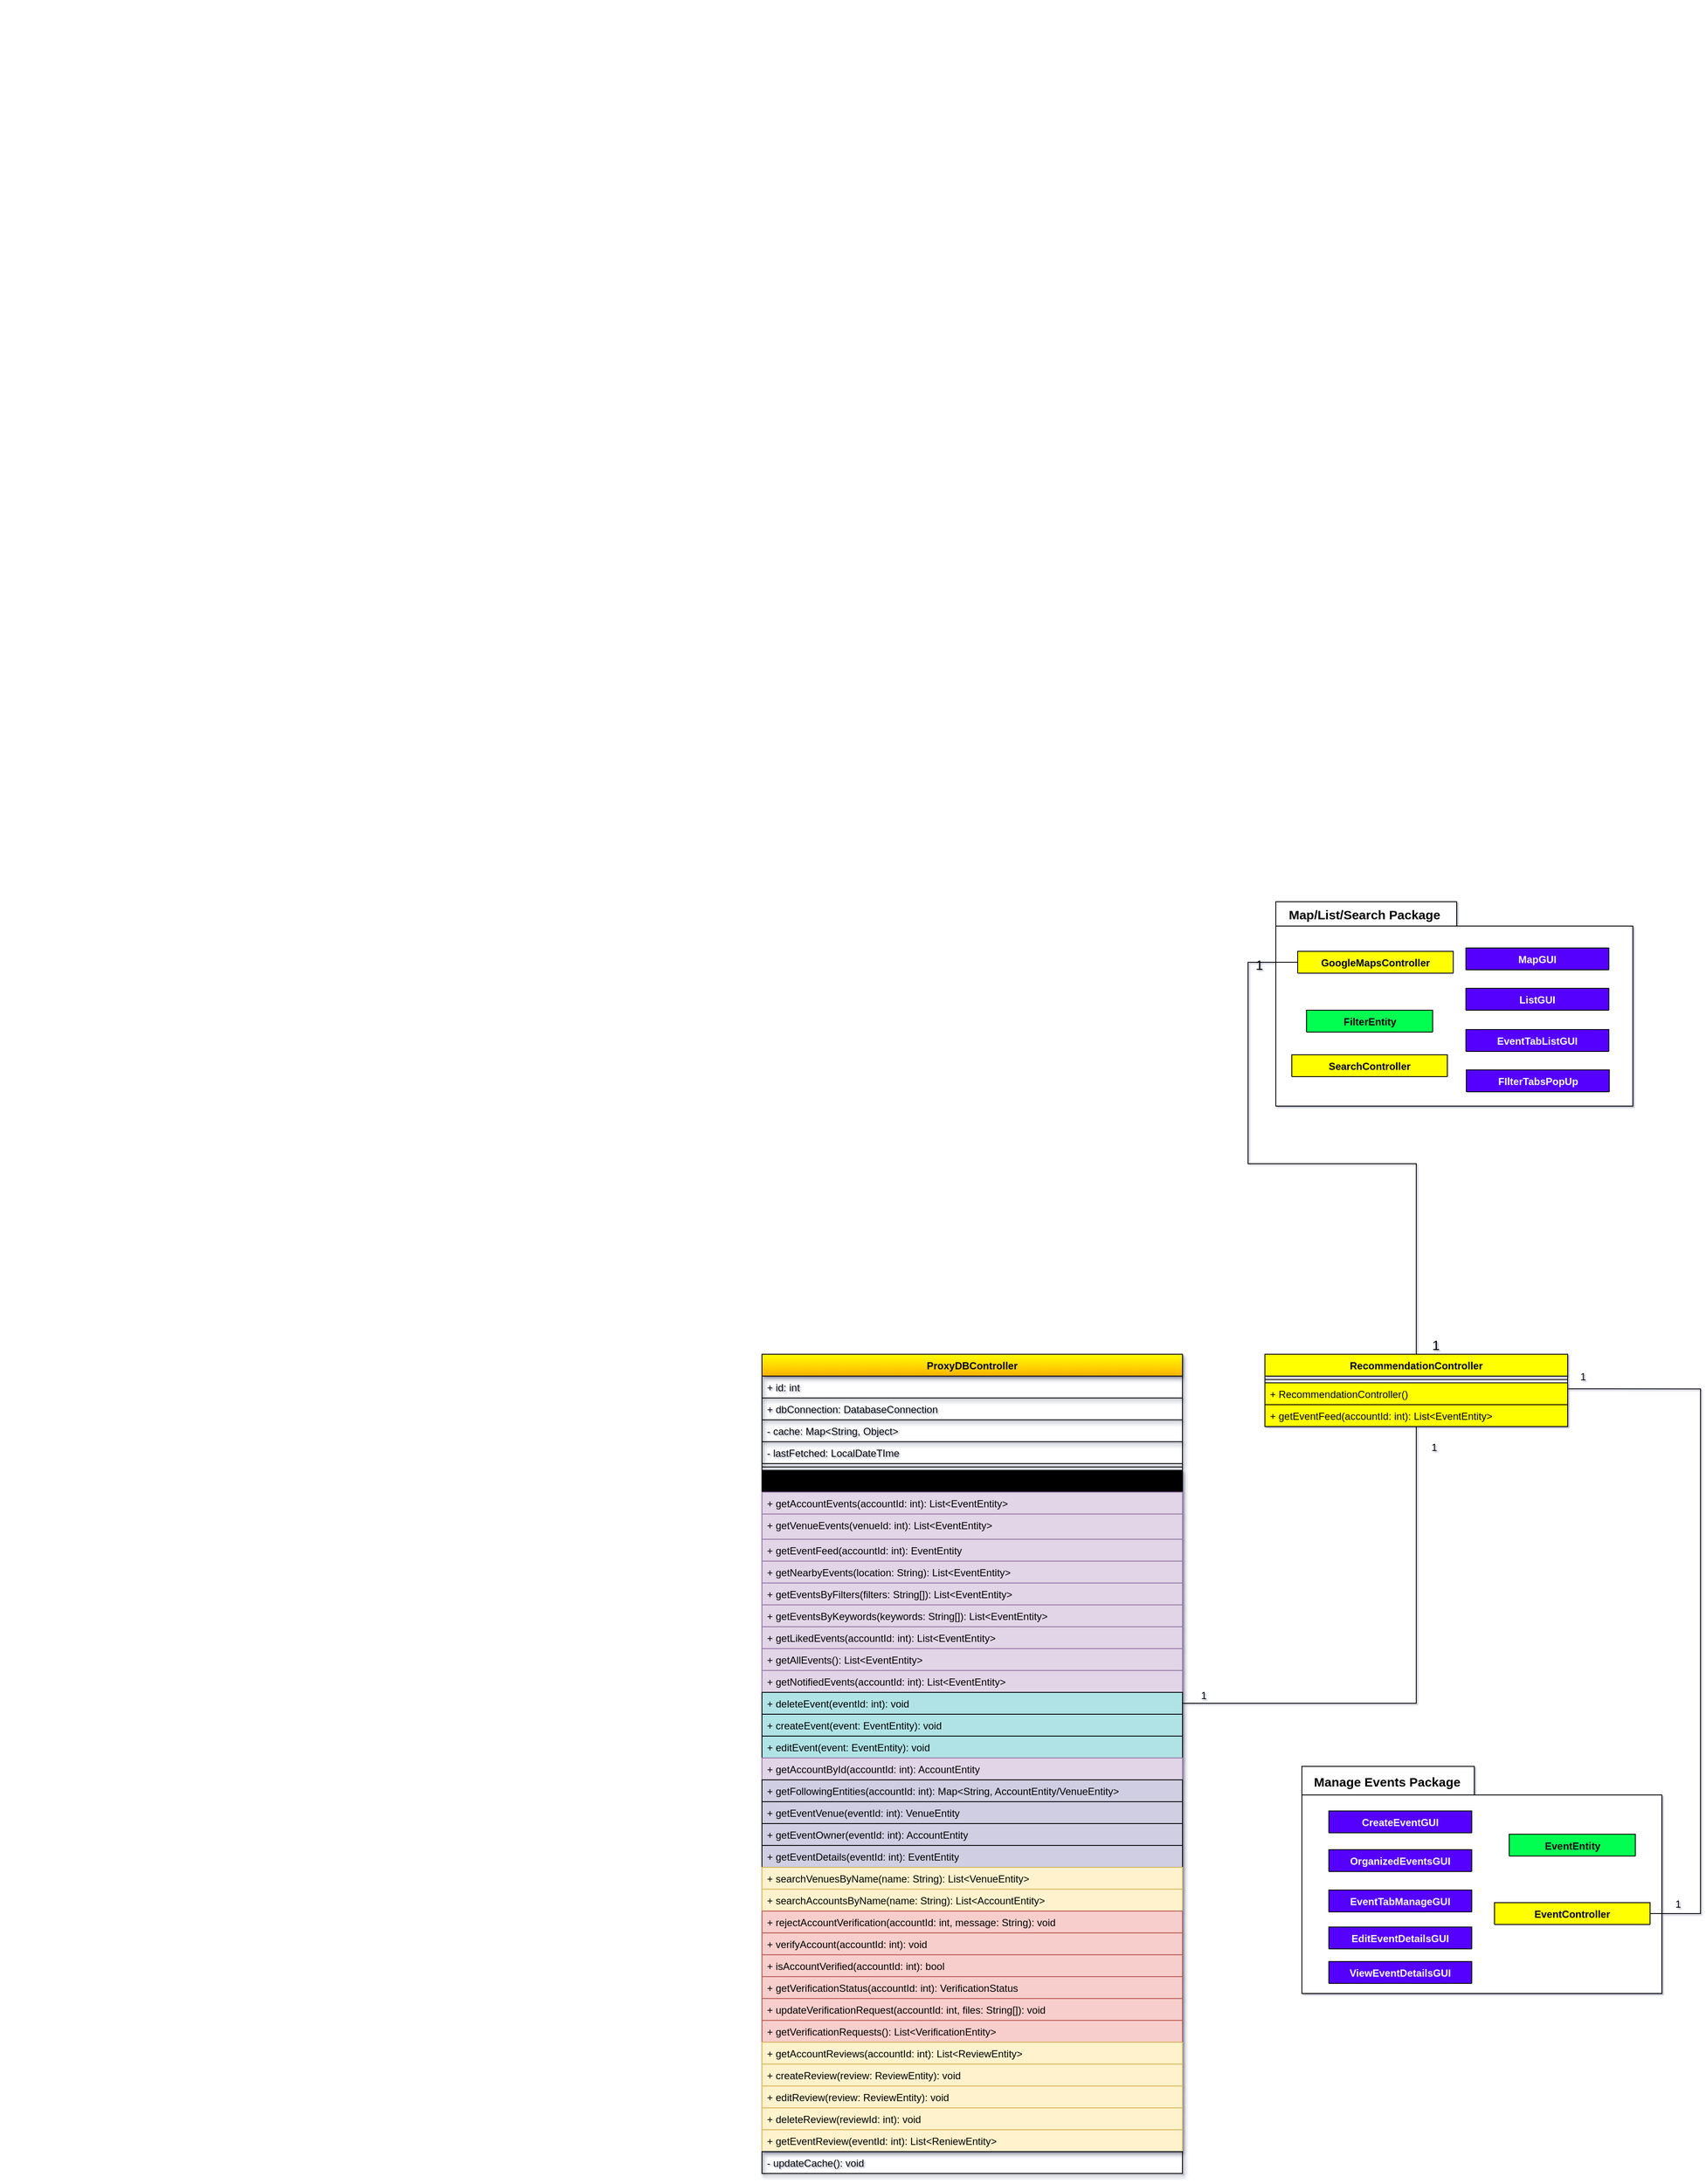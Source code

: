 <mxfile version="27.0.1">
  <diagram name="Page-1" id="OqS1zpWbOdB1CPwai2Lr">
    <mxGraphModel dx="4703" dy="2859" grid="0" gridSize="10" guides="1" tooltips="1" connect="1" arrows="1" fold="1" page="1" pageScale="1" pageWidth="850" pageHeight="1100" background="#ffffff" math="0" shadow="1">
      <root>
        <mxCell id="0" />
        <mxCell id="1" parent="0" />
        <mxCell id="-ft_6paZabJSjul7Jqng-1" value="" style="shape=folder;fontStyle=1;spacingTop=10;tabWidth=215;tabHeight=29;tabPosition=left;html=1;whiteSpace=wrap;" parent="1" vertex="1">
          <mxGeometry x="-1849" y="-243" width="424.5" height="243" as="geometry" />
        </mxCell>
        <mxCell id="Jv0Wbk9GjLyNe4X2V1_I-191" style="edgeStyle=orthogonalEdgeStyle;rounded=0;orthogonalLoop=1;jettySize=auto;html=1;exitX=0.5;exitY=1;exitDx=0;exitDy=0;endArrow=none;startFill=0;" parent="1" source="H2AgAY1qbFDTJF13Do6O-21" target="U0l2AVK42Dn3-A5_-HGm-49" edge="1">
          <mxGeometry relative="1" as="geometry">
            <Array as="points">
              <mxPoint x="-1682" y="710" />
            </Array>
          </mxGeometry>
        </mxCell>
        <mxCell id="-ft_6paZabJSjul7Jqng-97" style="edgeStyle=orthogonalEdgeStyle;rounded=0;orthogonalLoop=1;jettySize=auto;html=1;exitX=0.5;exitY=0;exitDx=0;exitDy=0;entryX=0;entryY=0.5;entryDx=0;entryDy=0;fontSize=12;startSize=8;endSize=8;endArrow=none;startFill=0;" parent="1" source="H2AgAY1qbFDTJF13Do6O-21" target="-ft_6paZabJSjul7Jqng-2" edge="1">
          <mxGeometry relative="1" as="geometry" />
        </mxCell>
        <mxCell id="H2AgAY1qbFDTJF13Do6O-21" value="RecommendationController&lt;div&gt;&lt;br&gt;&lt;/div&gt;" style="swimlane;fontStyle=1;align=center;verticalAlign=top;childLayout=stackLayout;horizontal=1;startSize=26;horizontalStack=0;resizeParent=1;resizeParentMax=0;resizeLast=0;collapsible=1;marginBottom=0;whiteSpace=wrap;html=1;fillColor=light-dark(#FFFF00,#FFFF33);strokeColor=#000000;fontColor=default;" parent="1" vertex="1">
          <mxGeometry x="-1862" y="295" width="360" height="86" as="geometry">
            <mxRectangle x="-1881.5" y="603" width="185" height="26" as="alternateBounds" />
          </mxGeometry>
        </mxCell>
        <mxCell id="H2AgAY1qbFDTJF13Do6O-23" value="" style="line;strokeWidth=1;fillColor=light-dark(#FFFF00,#FFFF33);align=left;verticalAlign=middle;spacingTop=-1;spacingLeft=3;spacingRight=3;rotatable=0;labelPosition=right;points=[];portConstraint=eastwest;strokeColor=#000000;fontColor=default;" parent="H2AgAY1qbFDTJF13Do6O-21" vertex="1">
          <mxGeometry y="26" width="360" height="8" as="geometry" />
        </mxCell>
        <mxCell id="TtvQXbVJvoLlcyAV71Qk-136" value="+ RecommendationController()" style="text;strokeColor=#000000;fillColor=light-dark(#FFFF00,#FFFF33);align=left;verticalAlign=top;spacingLeft=4;spacingRight=4;overflow=hidden;rotatable=0;points=[[0,0.5],[1,0.5]];portConstraint=eastwest;whiteSpace=wrap;html=1;fontColor=default;" parent="H2AgAY1qbFDTJF13Do6O-21" vertex="1">
          <mxGeometry y="34" width="360" height="26" as="geometry" />
        </mxCell>
        <mxCell id="8rEBr2aL7rWZqsQNYB0q-71" value="+ getEventFeed(accountId: int): List&amp;lt;EventEntity&amp;gt;" style="text;strokeColor=#000000;fillColor=light-dark(#FFFF00,#FFFF33);align=left;verticalAlign=top;spacingLeft=4;spacingRight=4;overflow=hidden;rotatable=0;points=[[0,0.5],[1,0.5]];portConstraint=eastwest;whiteSpace=wrap;html=1;fontColor=default;" parent="H2AgAY1qbFDTJF13Do6O-21" vertex="1">
          <mxGeometry y="60" width="360" height="26" as="geometry" />
        </mxCell>
        <mxCell id="U0l2AVK42Dn3-A5_-HGm-49" value="ProxyDBController" style="swimlane;fontStyle=1;align=center;verticalAlign=top;childLayout=stackLayout;horizontal=1;startSize=26;horizontalStack=0;resizeParent=1;resizeParentMax=0;resizeLast=0;collapsible=1;marginBottom=0;whiteSpace=wrap;html=1;strokeColor=default;shadow=1;fillColor=#FFFF00;gradientColor=#FFB200;" parent="1" vertex="1">
          <mxGeometry x="-2460" y="295" width="500" height="974" as="geometry">
            <mxRectangle x="-2300" y="735" width="266" height="66" as="alternateBounds" />
          </mxGeometry>
        </mxCell>
        <mxCell id="U0l2AVK42Dn3-A5_-HGm-45" value="+ id: int" style="text;strokeColor=default;fillColor=none;align=left;verticalAlign=top;spacingLeft=4;spacingRight=4;overflow=hidden;rotatable=0;points=[[0,0.5],[1,0.5]];portConstraint=eastwest;whiteSpace=wrap;html=1;shadow=1;fontStyle=0" parent="U0l2AVK42Dn3-A5_-HGm-49" vertex="1">
          <mxGeometry y="26" width="500" height="26" as="geometry" />
        </mxCell>
        <mxCell id="U0l2AVK42Dn3-A5_-HGm-46" value="+ dbConnection: DatabaseConnection" style="text;strokeColor=default;fillColor=none;align=left;verticalAlign=top;spacingLeft=4;spacingRight=4;overflow=hidden;rotatable=0;points=[[0,0.5],[1,0.5]];portConstraint=eastwest;whiteSpace=wrap;html=1;shadow=1;fontStyle=0" parent="U0l2AVK42Dn3-A5_-HGm-49" vertex="1">
          <mxGeometry y="52" width="500" height="26" as="geometry" />
        </mxCell>
        <mxCell id="U0l2AVK42Dn3-A5_-HGm-47" value="- cache: Map&amp;lt;String, Object&amp;gt;" style="text;strokeColor=default;fillColor=none;align=left;verticalAlign=top;spacingLeft=4;spacingRight=4;overflow=hidden;rotatable=0;points=[[0,0.5],[1,0.5]];portConstraint=eastwest;whiteSpace=wrap;html=1;shadow=1;fontStyle=0" parent="U0l2AVK42Dn3-A5_-HGm-49" vertex="1">
          <mxGeometry y="78" width="500" height="26" as="geometry" />
        </mxCell>
        <mxCell id="U0l2AVK42Dn3-A5_-HGm-48" value="- lastFetched: LocalDateTIme" style="text;strokeColor=default;fillColor=none;align=left;verticalAlign=top;spacingLeft=4;spacingRight=4;overflow=hidden;rotatable=0;points=[[0,0.5],[1,0.5]];portConstraint=eastwest;whiteSpace=wrap;html=1;shadow=1;fontStyle=0" parent="U0l2AVK42Dn3-A5_-HGm-49" vertex="1">
          <mxGeometry y="104" width="500" height="26" as="geometry" />
        </mxCell>
        <mxCell id="U0l2AVK42Dn3-A5_-HGm-51" value="" style="line;strokeWidth=1;fillColor=none;align=left;verticalAlign=middle;spacingTop=-1;spacingLeft=3;spacingRight=3;rotatable=0;labelPosition=right;points=[];portConstraint=eastwest;strokeColor=default;shadow=1;fontStyle=0" parent="U0l2AVK42Dn3-A5_-HGm-49" vertex="1">
          <mxGeometry y="130" width="500" height="8" as="geometry" />
        </mxCell>
        <mxCell id="U0l2AVK42Dn3-A5_-HGm-53" value="+ ProxyDBController()" style="text;strokeColor=#000000;fillColor=light-dark(#FFFF00,#FFFF00);align=left;verticalAlign=top;spacingLeft=4;spacingRight=4;overflow=hidden;rotatable=0;points=[[0,0.5],[1,0.5]];portConstraint=eastwest;whiteSpace=wrap;html=1;shadow=1;fontColor=#000000;fontStyle=0;gradientColor=#FFB200;" parent="U0l2AVK42Dn3-A5_-HGm-49" vertex="1">
          <mxGeometry y="138" width="500" height="26" as="geometry" />
        </mxCell>
        <mxCell id="CeRw56cfuyo3TGLGe_MA-16" value="+ getAccountEvents(accountId: int): List&amp;lt;EventEntity&amp;gt;" style="text;strokeColor=#9673a6;fillColor=#e1d5e7;align=left;verticalAlign=top;spacingLeft=4;spacingRight=4;overflow=hidden;rotatable=0;points=[[0,0.5],[1,0.5]];portConstraint=eastwest;whiteSpace=wrap;html=1;shadow=1;fontStyle=0" parent="U0l2AVK42Dn3-A5_-HGm-49" vertex="1">
          <mxGeometry y="164" width="500" height="26" as="geometry" />
        </mxCell>
        <mxCell id="CeRw56cfuyo3TGLGe_MA-15" value="+ getVenueEvents(venueId: int): List&amp;lt;EventEntity&amp;gt;" style="text;strokeColor=#9673a6;fillColor=#e1d5e7;align=left;verticalAlign=top;spacingLeft=4;spacingRight=4;overflow=hidden;rotatable=0;points=[[0,0.5],[1,0.5]];portConstraint=eastwest;whiteSpace=wrap;html=1;shadow=1;fontStyle=0" parent="U0l2AVK42Dn3-A5_-HGm-49" vertex="1">
          <mxGeometry y="190" width="500" height="30" as="geometry" />
        </mxCell>
        <mxCell id="CeRw56cfuyo3TGLGe_MA-13" value="+ getEventFeed(accountId: int): EventEntity" style="text;strokeColor=#9673a6;fillColor=#e1d5e7;align=left;verticalAlign=top;spacingLeft=4;spacingRight=4;overflow=hidden;rotatable=0;points=[[0,0.5],[1,0.5]];portConstraint=eastwest;whiteSpace=wrap;html=1;shadow=1;fontStyle=0" parent="U0l2AVK42Dn3-A5_-HGm-49" vertex="1">
          <mxGeometry y="220" width="500" height="26" as="geometry" />
        </mxCell>
        <mxCell id="CeRw56cfuyo3TGLGe_MA-12" value="+ getNearbyEvents(location: String): List&amp;lt;EventEntity&amp;gt;" style="text;strokeColor=#9673a6;fillColor=#e1d5e7;align=left;verticalAlign=top;spacingLeft=4;spacingRight=4;overflow=hidden;rotatable=0;points=[[0,0.5],[1,0.5]];portConstraint=eastwest;whiteSpace=wrap;html=1;shadow=1;fontStyle=0" parent="U0l2AVK42Dn3-A5_-HGm-49" vertex="1">
          <mxGeometry y="246" width="500" height="26" as="geometry" />
        </mxCell>
        <mxCell id="CeRw56cfuyo3TGLGe_MA-8" value="+ getEventsByFilters(filters: String[]): List&amp;lt;EventEntity&amp;gt;" style="text;align=left;verticalAlign=top;spacingLeft=4;spacingRight=4;overflow=hidden;rotatable=0;points=[[0,0.5],[1,0.5]];portConstraint=eastwest;whiteSpace=wrap;html=1;fillColor=#e1d5e7;strokeColor=#9673a6;shadow=1;fontStyle=0" parent="U0l2AVK42Dn3-A5_-HGm-49" vertex="1">
          <mxGeometry y="272" width="500" height="26" as="geometry" />
        </mxCell>
        <mxCell id="8rEBr2aL7rWZqsQNYB0q-47" value="+ getEventsByKeywords(keywords: String[]): List&amp;lt;EventEntity&amp;gt;" style="text;align=left;verticalAlign=top;spacingLeft=4;spacingRight=4;overflow=hidden;rotatable=0;points=[[0,0.5],[1,0.5]];portConstraint=eastwest;whiteSpace=wrap;html=1;fillColor=#e1d5e7;strokeColor=#9673a6;shadow=1;fontStyle=0" parent="U0l2AVK42Dn3-A5_-HGm-49" vertex="1">
          <mxGeometry y="298" width="500" height="26" as="geometry" />
        </mxCell>
        <mxCell id="CeRw56cfuyo3TGLGe_MA-11" value="+ getLikedEvents(accountId: int): List&amp;lt;EventEntity&amp;gt;" style="text;strokeColor=#9673a6;fillColor=#e1d5e7;align=left;verticalAlign=top;spacingLeft=4;spacingRight=4;overflow=hidden;rotatable=0;points=[[0,0.5],[1,0.5]];portConstraint=eastwest;whiteSpace=wrap;html=1;shadow=1;fontStyle=0" parent="U0l2AVK42Dn3-A5_-HGm-49" vertex="1">
          <mxGeometry y="324" width="500" height="26" as="geometry" />
        </mxCell>
        <mxCell id="CeRw56cfuyo3TGLGe_MA-10" value="+ getAllEvents(): List&amp;lt;EventEntity&amp;gt;" style="text;strokeColor=#9673a6;fillColor=#e1d5e7;align=left;verticalAlign=top;spacingLeft=4;spacingRight=4;overflow=hidden;rotatable=0;points=[[0,0.5],[1,0.5]];portConstraint=eastwest;whiteSpace=wrap;html=1;shadow=1;fontStyle=0" parent="U0l2AVK42Dn3-A5_-HGm-49" vertex="1">
          <mxGeometry y="350" width="500" height="26" as="geometry" />
        </mxCell>
        <mxCell id="CeRw56cfuyo3TGLGe_MA-9" value="+ getNotifiedEvents(accountId: int): List&amp;lt;EventEntity&amp;gt;" style="text;strokeColor=#9673a6;fillColor=#e1d5e7;align=left;verticalAlign=top;spacingLeft=4;spacingRight=4;overflow=hidden;rotatable=0;points=[[0,0.5],[1,0.5]];portConstraint=eastwest;whiteSpace=wrap;html=1;shadow=1;fontStyle=0" parent="U0l2AVK42Dn3-A5_-HGm-49" vertex="1">
          <mxGeometry y="376" width="500" height="26" as="geometry" />
        </mxCell>
        <mxCell id="CeRw56cfuyo3TGLGe_MA-17" value="+ deleteEvent(eventId: int): void" style="text;strokeColor=default;fillColor=#b0e3e6;align=left;verticalAlign=top;spacingLeft=4;spacingRight=4;overflow=hidden;rotatable=0;points=[[0,0.5],[1,0.5]];portConstraint=eastwest;whiteSpace=wrap;html=1;shadow=1;fontStyle=0" parent="U0l2AVK42Dn3-A5_-HGm-49" vertex="1">
          <mxGeometry y="402" width="500" height="26" as="geometry" />
        </mxCell>
        <mxCell id="CeRw56cfuyo3TGLGe_MA-18" value="+ createEvent(event: EventEntity): void" style="text;strokeColor=default;fillColor=#b0e3e6;align=left;verticalAlign=top;spacingLeft=4;spacingRight=4;overflow=hidden;rotatable=0;points=[[0,0.5],[1,0.5]];portConstraint=eastwest;whiteSpace=wrap;html=1;shadow=1;fontStyle=0" parent="U0l2AVK42Dn3-A5_-HGm-49" vertex="1">
          <mxGeometry y="428" width="500" height="26" as="geometry" />
        </mxCell>
        <mxCell id="CeRw56cfuyo3TGLGe_MA-19" value="+ editEvent(event: EventEntity): void" style="text;strokeColor=default;fillColor=#b0e3e6;align=left;verticalAlign=top;spacingLeft=4;spacingRight=4;overflow=hidden;rotatable=0;points=[[0,0.5],[1,0.5]];portConstraint=eastwest;whiteSpace=wrap;html=1;shadow=1;fontStyle=0" parent="U0l2AVK42Dn3-A5_-HGm-49" vertex="1">
          <mxGeometry y="454" width="500" height="26" as="geometry" />
        </mxCell>
        <mxCell id="CeRw56cfuyo3TGLGe_MA-20" value="+ getΑccountById(accountId: int): AccountEntity" style="text;strokeColor=#9673a6;fillColor=#e1d5e7;align=left;verticalAlign=top;spacingLeft=4;spacingRight=4;overflow=hidden;rotatable=0;points=[[0,0.5],[1,0.5]];portConstraint=eastwest;whiteSpace=wrap;html=1;shadow=1;fontStyle=0" parent="U0l2AVK42Dn3-A5_-HGm-49" vertex="1">
          <mxGeometry y="480" width="500" height="26" as="geometry" />
        </mxCell>
        <mxCell id="CeRw56cfuyo3TGLGe_MA-24" value="+ getFollowingEntities(accountId: int): Map&amp;lt;String, AccountEntity/VenueEntity&amp;gt;" style="text;strokeColor=default;fillColor=#d0cee2;align=left;verticalAlign=top;spacingLeft=4;spacingRight=4;overflow=hidden;rotatable=0;points=[[0,0.5],[1,0.5]];portConstraint=eastwest;whiteSpace=wrap;html=1;shadow=1;fontStyle=0" parent="U0l2AVK42Dn3-A5_-HGm-49" vertex="1">
          <mxGeometry y="506" width="500" height="26" as="geometry" />
        </mxCell>
        <mxCell id="CeRw56cfuyo3TGLGe_MA-23" value="+ getEventVenue(eventId: int): VenueEntity" style="text;strokeColor=default;fillColor=#d0cee2;align=left;verticalAlign=top;spacingLeft=4;spacingRight=4;overflow=hidden;rotatable=0;points=[[0,0.5],[1,0.5]];portConstraint=eastwest;whiteSpace=wrap;html=1;shadow=1;fontStyle=0" parent="U0l2AVK42Dn3-A5_-HGm-49" vertex="1">
          <mxGeometry y="532" width="500" height="26" as="geometry" />
        </mxCell>
        <mxCell id="CeRw56cfuyo3TGLGe_MA-22" value="+ getEventOwner(eventId: int): AccountEntity" style="text;strokeColor=default;fillColor=#d0cee2;align=left;verticalAlign=top;spacingLeft=4;spacingRight=4;overflow=hidden;rotatable=0;points=[[0,0.5],[1,0.5]];portConstraint=eastwest;whiteSpace=wrap;html=1;shadow=1;fontStyle=0" parent="U0l2AVK42Dn3-A5_-HGm-49" vertex="1">
          <mxGeometry y="558" width="500" height="26" as="geometry" />
        </mxCell>
        <mxCell id="CeRw56cfuyo3TGLGe_MA-21" value="+ getEventDetails(eventId: int): EventEntity" style="text;strokeColor=default;fillColor=#d0cee2;align=left;verticalAlign=top;spacingLeft=4;spacingRight=4;overflow=hidden;rotatable=0;points=[[0,0.5],[1,0.5]];portConstraint=eastwest;whiteSpace=wrap;html=1;shadow=1;fontStyle=0" parent="U0l2AVK42Dn3-A5_-HGm-49" vertex="1">
          <mxGeometry y="584" width="500" height="26" as="geometry" />
        </mxCell>
        <mxCell id="NR3JPTZGQrciZuihDhtA-40" value="+ searchVenuesByName(name: String): List&amp;lt;VenueEntity&amp;gt;" style="text;align=left;verticalAlign=top;spacingLeft=4;spacingRight=4;overflow=hidden;rotatable=0;points=[[0,0.5],[1,0.5]];portConstraint=eastwest;whiteSpace=wrap;html=1;shadow=1;fillColor=#fff2cc;strokeColor=#d6b656;fontStyle=0" parent="U0l2AVK42Dn3-A5_-HGm-49" vertex="1">
          <mxGeometry y="610" width="500" height="26" as="geometry" />
        </mxCell>
        <mxCell id="NR3JPTZGQrciZuihDhtA-39" value="+ searchAccountsByName(name: String): List&amp;lt;AccountEntity&amp;gt;" style="text;align=left;verticalAlign=top;spacingLeft=4;spacingRight=4;overflow=hidden;rotatable=0;points=[[0,0.5],[1,0.5]];portConstraint=eastwest;whiteSpace=wrap;html=1;shadow=1;fillColor=#fff2cc;strokeColor=#d6b656;fontStyle=0" parent="U0l2AVK42Dn3-A5_-HGm-49" vertex="1">
          <mxGeometry y="636" width="500" height="26" as="geometry" />
        </mxCell>
        <mxCell id="CeRw56cfuyo3TGLGe_MA-36" value="+ rejectAccountVerification(accountId: int, message: String): void" style="text;strokeColor=#b85450;fillColor=#f8cecc;align=left;verticalAlign=top;spacingLeft=4;spacingRight=4;overflow=hidden;rotatable=0;points=[[0,0.5],[1,0.5]];portConstraint=eastwest;whiteSpace=wrap;html=1;shadow=1;fontStyle=0" parent="U0l2AVK42Dn3-A5_-HGm-49" vertex="1">
          <mxGeometry y="662" width="500" height="26" as="geometry" />
        </mxCell>
        <mxCell id="CeRw56cfuyo3TGLGe_MA-35" value="+ verifyAccount(accountId: int): void" style="text;strokeColor=#b85450;fillColor=#f8cecc;align=left;verticalAlign=top;spacingLeft=4;spacingRight=4;overflow=hidden;rotatable=0;points=[[0,0.5],[1,0.5]];portConstraint=eastwest;whiteSpace=wrap;html=1;shadow=1;fontStyle=0" parent="U0l2AVK42Dn3-A5_-HGm-49" vertex="1">
          <mxGeometry y="688" width="500" height="26" as="geometry" />
        </mxCell>
        <mxCell id="CeRw56cfuyo3TGLGe_MA-33" value="+ isAccountVerified(accountId: int): bool" style="text;strokeColor=#b85450;fillColor=#f8cecc;align=left;verticalAlign=top;spacingLeft=4;spacingRight=4;overflow=hidden;rotatable=0;points=[[0,0.5],[1,0.5]];portConstraint=eastwest;whiteSpace=wrap;html=1;shadow=1;fontStyle=0" parent="U0l2AVK42Dn3-A5_-HGm-49" vertex="1">
          <mxGeometry y="714" width="500" height="26" as="geometry" />
        </mxCell>
        <mxCell id="CeRw56cfuyo3TGLGe_MA-37" value="+ getVerificationStatus(accountId: int): VerificationStatus" style="text;strokeColor=#b85450;fillColor=#f8cecc;align=left;verticalAlign=top;spacingLeft=4;spacingRight=4;overflow=hidden;rotatable=0;points=[[0,0.5],[1,0.5]];portConstraint=eastwest;whiteSpace=wrap;html=1;shadow=1;fontStyle=0" parent="U0l2AVK42Dn3-A5_-HGm-49" vertex="1">
          <mxGeometry y="740" width="500" height="26" as="geometry" />
        </mxCell>
        <mxCell id="CeRw56cfuyo3TGLGe_MA-38" value="+ updateVerificationRequest(accountId: int, files: String[]): void" style="text;strokeColor=#b85450;fillColor=#f8cecc;align=left;verticalAlign=top;spacingLeft=4;spacingRight=4;overflow=hidden;rotatable=0;points=[[0,0.5],[1,0.5]];portConstraint=eastwest;whiteSpace=wrap;html=1;shadow=1;fontStyle=0" parent="U0l2AVK42Dn3-A5_-HGm-49" vertex="1">
          <mxGeometry y="766" width="500" height="26" as="geometry" />
        </mxCell>
        <mxCell id="CeRw56cfuyo3TGLGe_MA-34" value="+ getVerificationRequests(): List&amp;lt;VerificationEntity&amp;gt;" style="text;strokeColor=#b85450;fillColor=#f8cecc;align=left;verticalAlign=top;spacingLeft=4;spacingRight=4;overflow=hidden;rotatable=0;points=[[0,0.5],[1,0.5]];portConstraint=eastwest;whiteSpace=wrap;html=1;shadow=1;fontStyle=0" parent="U0l2AVK42Dn3-A5_-HGm-49" vertex="1">
          <mxGeometry y="792" width="500" height="26" as="geometry" />
        </mxCell>
        <mxCell id="CeRw56cfuyo3TGLGe_MA-29" value="+ getAccountReviews(accountId: int): List&amp;lt;ReviewEntity&amp;gt;" style="text;strokeColor=#d6b656;fillColor=#fff2cc;align=left;verticalAlign=top;spacingLeft=4;spacingRight=4;overflow=hidden;rotatable=0;points=[[0,0.5],[1,0.5]];portConstraint=eastwest;whiteSpace=wrap;html=1;shadow=1;fontStyle=0" parent="U0l2AVK42Dn3-A5_-HGm-49" vertex="1">
          <mxGeometry y="818" width="500" height="26" as="geometry" />
        </mxCell>
        <mxCell id="CeRw56cfuyo3TGLGe_MA-28" value="+ createReview(review: ReviewEntity): void" style="text;strokeColor=#d6b656;fillColor=#fff2cc;align=left;verticalAlign=top;spacingLeft=4;spacingRight=4;overflow=hidden;rotatable=0;points=[[0,0.5],[1,0.5]];portConstraint=eastwest;whiteSpace=wrap;html=1;shadow=1;fontStyle=0" parent="U0l2AVK42Dn3-A5_-HGm-49" vertex="1">
          <mxGeometry y="844" width="500" height="26" as="geometry" />
        </mxCell>
        <mxCell id="CeRw56cfuyo3TGLGe_MA-27" value="+ editReview(review: ReviewEntity): void" style="text;strokeColor=#d6b656;fillColor=#fff2cc;align=left;verticalAlign=top;spacingLeft=4;spacingRight=4;overflow=hidden;rotatable=0;points=[[0,0.5],[1,0.5]];portConstraint=eastwest;whiteSpace=wrap;html=1;shadow=1;fontStyle=0" parent="U0l2AVK42Dn3-A5_-HGm-49" vertex="1">
          <mxGeometry y="870" width="500" height="26" as="geometry" />
        </mxCell>
        <mxCell id="CeRw56cfuyo3TGLGe_MA-26" value="+ deleteReview(reviewId: int): void" style="text;strokeColor=#d6b656;fillColor=#fff2cc;align=left;verticalAlign=top;spacingLeft=4;spacingRight=4;overflow=hidden;rotatable=0;points=[[0,0.5],[1,0.5]];portConstraint=eastwest;whiteSpace=wrap;html=1;shadow=1;fontStyle=0" parent="U0l2AVK42Dn3-A5_-HGm-49" vertex="1">
          <mxGeometry y="896" width="500" height="26" as="geometry" />
        </mxCell>
        <mxCell id="CeRw56cfuyo3TGLGe_MA-25" value="+ getEventReview(eventId: int): List&amp;lt;ReniewEntity&amp;gt;" style="text;strokeColor=#d6b656;fillColor=#fff2cc;align=left;verticalAlign=top;spacingLeft=4;spacingRight=4;overflow=hidden;rotatable=0;points=[[0,0.5],[1,0.5]];portConstraint=eastwest;whiteSpace=wrap;html=1;shadow=1;fontStyle=0" parent="U0l2AVK42Dn3-A5_-HGm-49" vertex="1">
          <mxGeometry y="922" width="500" height="26" as="geometry" />
        </mxCell>
        <mxCell id="CeRw56cfuyo3TGLGe_MA-40" value="- updateCache(): void" style="text;strokeColor=default;fillColor=none;align=left;verticalAlign=top;spacingLeft=4;spacingRight=4;overflow=hidden;rotatable=0;points=[[0,0.5],[1,0.5]];portConstraint=eastwest;whiteSpace=wrap;html=1;shadow=1;fontStyle=0" parent="U0l2AVK42Dn3-A5_-HGm-49" vertex="1">
          <mxGeometry y="948" width="500" height="26" as="geometry" />
        </mxCell>
        <mxCell id="GOw8maG6rHlXjGwnNqGd-124" value="&amp;nbsp;" style="text;whiteSpace=wrap;html=1;" parent="1" vertex="1">
          <mxGeometry x="-3365.667" y="-1314.997" width="31" height="36" as="geometry" />
        </mxCell>
        <mxCell id="EfEoNx7hLKVCC5iEywaP-38" style="edgeStyle=orthogonalEdgeStyle;rounded=0;orthogonalLoop=1;jettySize=auto;html=1;exitX=1;exitY=0.5;exitDx=0;exitDy=0;entryX=1;entryY=0.5;entryDx=0;entryDy=0;endArrow=none;startFill=0;" parent="1" edge="1">
          <mxGeometry relative="1" as="geometry">
            <mxPoint x="-1978" y="380.0" as="sourcePoint" />
          </mxGeometry>
        </mxCell>
        <mxCell id="2QyLJqX_78qw9PrIMGJR-37" value="1" style="text;html=1;align=center;verticalAlign=middle;resizable=0;points=[];autosize=1;strokeColor=none;fillColor=none;" parent="1" vertex="1">
          <mxGeometry x="-1948" y="688" width="25" height="26" as="geometry" />
        </mxCell>
        <mxCell id="2QyLJqX_78qw9PrIMGJR-38" value="1" style="text;html=1;align=center;verticalAlign=middle;resizable=0;points=[];autosize=1;strokeColor=none;fillColor=none;" parent="1" vertex="1">
          <mxGeometry x="-1674" y="393" width="25" height="26" as="geometry" />
        </mxCell>
        <mxCell id="_kPhk2gCEdoSoz-p3HK3-1" value="" style="shape=folder;fontStyle=1;spacingTop=10;tabWidth=205;tabHeight=34;tabPosition=left;html=1;whiteSpace=wrap;" parent="1" vertex="1">
          <mxGeometry x="-1818" y="785" width="428" height="270" as="geometry" />
        </mxCell>
        <mxCell id="_kPhk2gCEdoSoz-p3HK3-2" value="EventEntity" style="swimlane;fontStyle=1;align=center;verticalAlign=top;childLayout=stackLayout;horizontal=1;startSize=26;horizontalStack=0;resizeParent=1;resizeParentMax=0;resizeLast=0;collapsible=1;marginBottom=0;whiteSpace=wrap;html=1;fillColor=#00FF51;strokeColor=#000000;fontColor=#000000;" parent="1" vertex="1" collapsed="1">
          <mxGeometry x="-1571.5" y="865.62" width="150" height="26" as="geometry">
            <mxRectangle x="-2776" y="2017" width="320" height="712" as="alternateBounds" />
          </mxGeometry>
        </mxCell>
        <mxCell id="_kPhk2gCEdoSoz-p3HK3-3" value="-id: integer&lt;span style=&quot;white-space: pre;&quot;&gt;&#x9;&lt;/span&gt;" style="text;strokeColor=#000000;fillColor=#00FF51;align=left;verticalAlign=top;spacingLeft=4;spacingRight=4;overflow=hidden;rotatable=0;points=[[0,0.5],[1,0.5]];portConstraint=eastwest;whiteSpace=wrap;html=1;fontColor=#000000;" parent="_kPhk2gCEdoSoz-p3HK3-2" vertex="1">
          <mxGeometry y="26" width="320" height="26" as="geometry" />
        </mxCell>
        <mxCell id="_kPhk2gCEdoSoz-p3HK3-4" value="-ownerId: integer" style="text;strokeColor=#000000;fillColor=#00FF51;align=left;verticalAlign=top;spacingLeft=4;spacingRight=4;overflow=hidden;rotatable=0;points=[[0,0.5],[1,0.5]];portConstraint=eastwest;whiteSpace=wrap;html=1;fontColor=#000000;" parent="_kPhk2gCEdoSoz-p3HK3-2" vertex="1">
          <mxGeometry y="52" width="320" height="26" as="geometry" />
        </mxCell>
        <mxCell id="_kPhk2gCEdoSoz-p3HK3-5" value="-name: string" style="text;strokeColor=#000000;fillColor=#00FF51;align=left;verticalAlign=top;spacingLeft=4;spacingRight=4;overflow=hidden;rotatable=0;points=[[0,0.5],[1,0.5]];portConstraint=eastwest;whiteSpace=wrap;html=1;fontColor=#000000;" parent="_kPhk2gCEdoSoz-p3HK3-2" vertex="1">
          <mxGeometry y="78" width="320" height="26" as="geometry" />
        </mxCell>
        <mxCell id="_kPhk2gCEdoSoz-p3HK3-6" value="-description: string&lt;span style=&quot;white-space: pre;&quot;&gt;&#x9;&lt;/span&gt;" style="text;strokeColor=#000000;fillColor=#00FF51;align=left;verticalAlign=top;spacingLeft=4;spacingRight=4;overflow=hidden;rotatable=0;points=[[0,0.5],[1,0.5]];portConstraint=eastwest;whiteSpace=wrap;html=1;fontColor=#000000;" parent="_kPhk2gCEdoSoz-p3HK3-2" vertex="1">
          <mxGeometry y="104" width="320" height="26" as="geometry" />
        </mxCell>
        <mxCell id="_kPhk2gCEdoSoz-p3HK3-7" value="-dateTime: DateTime" style="text;strokeColor=#000000;fillColor=#00FF51;align=left;verticalAlign=top;spacingLeft=4;spacingRight=4;overflow=hidden;rotatable=0;points=[[0,0.5],[1,0.5]];portConstraint=eastwest;whiteSpace=wrap;html=1;fontColor=#000000;" parent="_kPhk2gCEdoSoz-p3HK3-2" vertex="1">
          <mxGeometry y="130" width="320" height="26" as="geometry" />
        </mxCell>
        <mxCell id="_kPhk2gCEdoSoz-p3HK3-8" value="-location: string" style="text;strokeColor=#000000;fillColor=#00FF51;align=left;verticalAlign=top;spacingLeft=4;spacingRight=4;overflow=hidden;rotatable=0;points=[[0,0.5],[1,0.5]];portConstraint=eastwest;whiteSpace=wrap;html=1;fontColor=#000000;" parent="_kPhk2gCEdoSoz-p3HK3-2" vertex="1">
          <mxGeometry y="156" width="320" height="26" as="geometry" />
        </mxCell>
        <mxCell id="_kPhk2gCEdoSoz-p3HK3-9" value="- images: String[]" style="text;strokeColor=#000000;fillColor=#00FF51;align=left;verticalAlign=top;spacingLeft=4;spacingRight=4;overflow=hidden;rotatable=0;points=[[0,0.5],[1,0.5]];portConstraint=eastwest;whiteSpace=wrap;html=1;fontColor=#000000;" parent="_kPhk2gCEdoSoz-p3HK3-2" vertex="1">
          <mxGeometry y="182" width="320" height="26" as="geometry" />
        </mxCell>
        <mxCell id="_kPhk2gCEdoSoz-p3HK3-10" value="- tags: String[]" style="text;strokeColor=#000000;fillColor=#00FF51;align=left;verticalAlign=top;spacingLeft=4;spacingRight=4;overflow=hidden;rotatable=0;points=[[0,0.5],[1,0.5]];portConstraint=eastwest;whiteSpace=wrap;html=1;fontColor=#000000;" parent="_kPhk2gCEdoSoz-p3HK3-2" vertex="1">
          <mxGeometry y="208" width="320" height="26" as="geometry" />
        </mxCell>
        <mxCell id="_kPhk2gCEdoSoz-p3HK3-11" value="- likes: integer" style="text;strokeColor=#000000;fillColor=#00FF51;align=left;verticalAlign=top;spacingLeft=4;spacingRight=4;overflow=hidden;rotatable=0;points=[[0,0.5],[1,0.5]];portConstraint=eastwest;whiteSpace=wrap;html=1;fontColor=#000000;" parent="_kPhk2gCEdoSoz-p3HK3-2" vertex="1">
          <mxGeometry y="234" width="320" height="26" as="geometry" />
        </mxCell>
        <mxCell id="_kPhk2gCEdoSoz-p3HK3-12" style="line;strokeWidth=1;fillColor=#00FF51;align=left;verticalAlign=middle;spacingTop=-1;spacingLeft=3;spacingRight=3;rotatable=0;labelPosition=right;points=[];portConstraint=eastwest;strokeColor=#000000;fontColor=#000000;" parent="_kPhk2gCEdoSoz-p3HK3-2" vertex="1">
          <mxGeometry y="260" width="320" height="10" as="geometry" />
        </mxCell>
        <mxCell id="_kPhk2gCEdoSoz-p3HK3-13" value="&lt;div&gt;+ EventEntity(id: Integer, ownerId: Integer, name: String, description: String, dateTime: DateTime, location: String, images: String[], tags: String[], likes: int=0)&lt;/div&gt;&lt;div&gt;&lt;br&gt;&lt;/div&gt;" style="text;strokeColor=#000000;fillColor=#00FF51;align=left;verticalAlign=top;spacingLeft=4;spacingRight=4;overflow=hidden;rotatable=0;whiteSpace=wrap;html=1;fontColor=#000000;" parent="_kPhk2gCEdoSoz-p3HK3-2" vertex="1">
          <mxGeometry y="270" width="320" height="26" as="geometry" />
        </mxCell>
        <mxCell id="_kPhk2gCEdoSoz-p3HK3-14" value="+ setLikes(likes: Integer): void" style="text;strokeColor=#000000;fillColor=#00FF51;align=left;verticalAlign=top;spacingLeft=4;spacingRight=4;overflow=hidden;rotatable=0;whiteSpace=wrap;html=1;fontColor=#000000;" parent="_kPhk2gCEdoSoz-p3HK3-2" vertex="1">
          <mxGeometry y="296" width="320" height="26" as="geometry" />
        </mxCell>
        <mxCell id="_kPhk2gCEdoSoz-p3HK3-15" value="+ getLikes(): Integer" style="text;strokeColor=#000000;fillColor=#00FF51;align=left;verticalAlign=top;spacingLeft=4;spacingRight=4;overflow=hidden;rotatable=0;whiteSpace=wrap;html=1;fontColor=#000000;" parent="_kPhk2gCEdoSoz-p3HK3-2" vertex="1">
          <mxGeometry y="322" width="320" height="26" as="geometry" />
        </mxCell>
        <mxCell id="_kPhk2gCEdoSoz-p3HK3-16" value="+ setTags(tags: String[]): void" style="text;strokeColor=#000000;fillColor=#00FF51;align=left;verticalAlign=top;spacingLeft=4;spacingRight=4;overflow=hidden;rotatable=0;whiteSpace=wrap;html=1;fontColor=#000000;" parent="_kPhk2gCEdoSoz-p3HK3-2" vertex="1">
          <mxGeometry y="348" width="320" height="26" as="geometry" />
        </mxCell>
        <mxCell id="_kPhk2gCEdoSoz-p3HK3-17" value="+ getTags(): String[]" style="text;strokeColor=#000000;fillColor=#00FF51;align=left;verticalAlign=top;spacingLeft=4;spacingRight=4;overflow=hidden;rotatable=0;whiteSpace=wrap;html=1;fontColor=#000000;" parent="_kPhk2gCEdoSoz-p3HK3-2" vertex="1">
          <mxGeometry y="374" width="320" height="26" as="geometry" />
        </mxCell>
        <mxCell id="_kPhk2gCEdoSoz-p3HK3-18" value="+ setImages(images: String[]): void" style="text;strokeColor=#000000;fillColor=#00FF51;align=left;verticalAlign=top;spacingLeft=4;spacingRight=4;overflow=hidden;rotatable=0;whiteSpace=wrap;html=1;fontColor=#000000;" parent="_kPhk2gCEdoSoz-p3HK3-2" vertex="1">
          <mxGeometry y="400" width="320" height="26" as="geometry" />
        </mxCell>
        <mxCell id="_kPhk2gCEdoSoz-p3HK3-19" value="+ getImages(): String[]" style="text;strokeColor=#000000;fillColor=#00FF51;align=left;verticalAlign=top;spacingLeft=4;spacingRight=4;overflow=hidden;rotatable=0;whiteSpace=wrap;html=1;fontColor=#000000;" parent="_kPhk2gCEdoSoz-p3HK3-2" vertex="1">
          <mxGeometry y="426" width="320" height="26" as="geometry" />
        </mxCell>
        <mxCell id="_kPhk2gCEdoSoz-p3HK3-20" value="+ setLocation(location: String): void" style="text;strokeColor=#000000;fillColor=#00FF51;align=left;verticalAlign=top;spacingLeft=4;spacingRight=4;overflow=hidden;rotatable=0;whiteSpace=wrap;html=1;fontColor=#000000;" parent="_kPhk2gCEdoSoz-p3HK3-2" vertex="1">
          <mxGeometry y="452" width="320" height="26" as="geometry" />
        </mxCell>
        <mxCell id="_kPhk2gCEdoSoz-p3HK3-21" value="+ getLocation(): String" style="text;strokeColor=#000000;fillColor=#00FF51;align=left;verticalAlign=top;spacingLeft=4;spacingRight=4;overflow=hidden;rotatable=0;whiteSpace=wrap;html=1;fontColor=#000000;" parent="_kPhk2gCEdoSoz-p3HK3-2" vertex="1">
          <mxGeometry y="478" width="320" height="26" as="geometry" />
        </mxCell>
        <mxCell id="_kPhk2gCEdoSoz-p3HK3-22" value="+ setDateTime(dateTime: DateTime): void" style="text;strokeColor=#000000;fillColor=#00FF51;align=left;verticalAlign=top;spacingLeft=4;spacingRight=4;overflow=hidden;rotatable=0;whiteSpace=wrap;html=1;fontColor=#000000;" parent="_kPhk2gCEdoSoz-p3HK3-2" vertex="1">
          <mxGeometry y="504" width="320" height="26" as="geometry" />
        </mxCell>
        <mxCell id="_kPhk2gCEdoSoz-p3HK3-23" value="+ getDateTime(): DateTime" style="text;strokeColor=#000000;fillColor=#00FF51;align=left;verticalAlign=top;spacingLeft=4;spacingRight=4;overflow=hidden;rotatable=0;whiteSpace=wrap;html=1;fontColor=#000000;" parent="_kPhk2gCEdoSoz-p3HK3-2" vertex="1">
          <mxGeometry y="530" width="320" height="26" as="geometry" />
        </mxCell>
        <mxCell id="_kPhk2gCEdoSoz-p3HK3-24" value="+ setDescription(description: String): void" style="text;strokeColor=#000000;fillColor=#00FF51;align=left;verticalAlign=top;spacingLeft=4;spacingRight=4;overflow=hidden;rotatable=0;whiteSpace=wrap;html=1;fontColor=#000000;" parent="_kPhk2gCEdoSoz-p3HK3-2" vertex="1">
          <mxGeometry y="556" width="320" height="26" as="geometry" />
        </mxCell>
        <mxCell id="_kPhk2gCEdoSoz-p3HK3-25" value="+ getDescription(): String" style="text;strokeColor=#000000;fillColor=#00FF51;align=left;verticalAlign=top;spacingLeft=4;spacingRight=4;overflow=hidden;rotatable=0;whiteSpace=wrap;html=1;fontColor=#000000;" parent="_kPhk2gCEdoSoz-p3HK3-2" vertex="1">
          <mxGeometry y="582" width="320" height="26" as="geometry" />
        </mxCell>
        <mxCell id="_kPhk2gCEdoSoz-p3HK3-26" value="+ setName(name: String): void" style="text;strokeColor=#000000;fillColor=#00FF51;align=left;verticalAlign=top;spacingLeft=4;spacingRight=4;overflow=hidden;rotatable=0;whiteSpace=wrap;html=1;fontColor=#000000;" parent="_kPhk2gCEdoSoz-p3HK3-2" vertex="1">
          <mxGeometry y="608" width="320" height="26" as="geometry" />
        </mxCell>
        <mxCell id="_kPhk2gCEdoSoz-p3HK3-27" value="+ getName(): String" style="text;strokeColor=#000000;fillColor=#00FF51;align=left;verticalAlign=top;spacingLeft=4;spacingRight=4;overflow=hidden;rotatable=0;whiteSpace=wrap;html=1;fontColor=#000000;" parent="_kPhk2gCEdoSoz-p3HK3-2" vertex="1">
          <mxGeometry y="634" width="320" height="26" as="geometry" />
        </mxCell>
        <mxCell id="_kPhk2gCEdoSoz-p3HK3-28" value="+ setId(id: Integer): void" style="text;strokeColor=#000000;fillColor=#00FF51;align=left;verticalAlign=top;spacingLeft=4;spacingRight=4;overflow=hidden;rotatable=0;whiteSpace=wrap;html=1;fontColor=#000000;" parent="_kPhk2gCEdoSoz-p3HK3-2" vertex="1">
          <mxGeometry y="660" width="320" height="26" as="geometry" />
        </mxCell>
        <mxCell id="_kPhk2gCEdoSoz-p3HK3-29" value="+ getId(): Integer" style="text;strokeColor=#000000;fillColor=#00FF51;align=left;verticalAlign=top;spacingLeft=4;spacingRight=4;overflow=hidden;rotatable=0;whiteSpace=wrap;html=1;fontColor=#000000;" parent="_kPhk2gCEdoSoz-p3HK3-2" vertex="1">
          <mxGeometry y="686" width="320" height="26" as="geometry" />
        </mxCell>
        <mxCell id="_kPhk2gCEdoSoz-p3HK3-30" value="EventController" style="swimlane;fontStyle=1;align=center;verticalAlign=top;childLayout=stackLayout;horizontal=1;startSize=26;horizontalStack=0;resizeParent=1;resizeParentMax=0;resizeLast=0;collapsible=1;marginBottom=0;whiteSpace=wrap;html=1;fillColor=light-dark(#FFFF00,#FFFF33);strokeColor=#000000;" parent="1" vertex="1" collapsed="1">
          <mxGeometry x="-1589" y="946.95" width="185" height="26" as="geometry">
            <mxRectangle x="-4547" y="2231" width="731" height="216" as="alternateBounds" />
          </mxGeometry>
        </mxCell>
        <mxCell id="_kPhk2gCEdoSoz-p3HK3-31" value="" style="line;strokeWidth=1;fillColor=light-dark(#FFFF00,#FFFF33);align=left;verticalAlign=middle;spacingTop=-1;spacingLeft=3;spacingRight=3;rotatable=0;labelPosition=right;points=[];portConstraint=eastwest;strokeColor=#000000;" parent="_kPhk2gCEdoSoz-p3HK3-30" vertex="1">
          <mxGeometry y="26" width="731" height="8" as="geometry" />
        </mxCell>
        <mxCell id="_kPhk2gCEdoSoz-p3HK3-32" value="+ EventController()" style="text;strokeColor=#000000;fillColor=light-dark(#FFFF00,#FFFF33);align=left;verticalAlign=top;spacingLeft=4;spacingRight=4;overflow=hidden;rotatable=0;points=[[0,0.5],[1,0.5]];portConstraint=eastwest;whiteSpace=wrap;html=1;" parent="_kPhk2gCEdoSoz-p3HK3-30" vertex="1">
          <mxGeometry y="34" width="731" height="26" as="geometry" />
        </mxCell>
        <mxCell id="_kPhk2gCEdoSoz-p3HK3-33" value="+&amp;nbsp;&lt;span style=&quot;background-color: transparent;&quot;&gt;likeEvent(accountId: int, eventId: int): void&lt;/span&gt;" style="text;strokeColor=#000000;fillColor=light-dark(#FFFF00,#FFFF33);align=left;verticalAlign=top;spacingLeft=4;spacingRight=4;overflow=hidden;rotatable=0;points=[[0,0.5],[1,0.5]];portConstraint=eastwest;whiteSpace=wrap;html=1;" parent="_kPhk2gCEdoSoz-p3HK3-30" vertex="1">
          <mxGeometry y="60" width="731" height="26" as="geometry" />
        </mxCell>
        <mxCell id="_kPhk2gCEdoSoz-p3HK3-34" value="+ registerEventReminder(accountId: int, eventId: int): void" style="text;strokeColor=#000000;fillColor=light-dark(#FFFF00,#FFFF00);align=left;verticalAlign=top;spacingLeft=4;spacingRight=4;overflow=hidden;rotatable=0;points=[[0,0.5],[1,0.5]];portConstraint=eastwest;whiteSpace=wrap;html=1;fontColor=#000000;" parent="_kPhk2gCEdoSoz-p3HK3-30" vertex="1">
          <mxGeometry y="86" width="731" height="26" as="geometry" />
        </mxCell>
        <mxCell id="_kPhk2gCEdoSoz-p3HK3-35" value="+ createEvent(name: String, ownerId: int, description: String, date: Date, location: String, startingTime: Time, images: String[]): void" style="text;strokeColor=#000000;fillColor=light-dark(#FFFF00,#FFFF33);align=left;verticalAlign=top;spacingLeft=4;spacingRight=4;overflow=hidden;rotatable=0;points=[[0,0.5],[1,0.5]];portConstraint=eastwest;whiteSpace=wrap;html=1;" parent="_kPhk2gCEdoSoz-p3HK3-30" vertex="1">
          <mxGeometry y="112" width="731" height="26" as="geometry" />
        </mxCell>
        <mxCell id="_kPhk2gCEdoSoz-p3HK3-36" value="+ editEvent(id: int, ownerId: int, name: String, description: String, date: Date, location: String, startingTime: Time, images: String[]): void" style="text;strokeColor=#000000;fillColor=light-dark(#FFFF00,#FFFF33);align=left;verticalAlign=top;spacingLeft=4;spacingRight=4;overflow=hidden;rotatable=0;points=[[0,0.5],[1,0.5]];portConstraint=eastwest;whiteSpace=wrap;html=1;" parent="_kPhk2gCEdoSoz-p3HK3-30" vertex="1">
          <mxGeometry y="138" width="731" height="26" as="geometry" />
        </mxCell>
        <mxCell id="_kPhk2gCEdoSoz-p3HK3-37" value="+ deleteEvent(eventId: int): void" style="text;strokeColor=#000000;fillColor=light-dark(#FFFF00,#FFFF33);align=left;verticalAlign=top;spacingLeft=4;spacingRight=4;overflow=hidden;rotatable=0;points=[[0,0.5],[1,0.5]];portConstraint=eastwest;whiteSpace=wrap;html=1;" parent="_kPhk2gCEdoSoz-p3HK3-30" vertex="1">
          <mxGeometry y="164" width="731" height="26" as="geometry" />
        </mxCell>
        <mxCell id="_kPhk2gCEdoSoz-p3HK3-38" value="+ getEvent(eventId: int): EventEntity" style="text;strokeColor=#000000;fillColor=light-dark(#FFFF00,#FFFF33);align=left;verticalAlign=top;spacingLeft=4;spacingRight=4;overflow=hidden;rotatable=0;points=[[0,0.5],[1,0.5]];portConstraint=eastwest;whiteSpace=wrap;html=1;" parent="_kPhk2gCEdoSoz-p3HK3-30" vertex="1">
          <mxGeometry y="190" width="731" height="26" as="geometry" />
        </mxCell>
        <mxCell id="_kPhk2gCEdoSoz-p3HK3-39" value="ViewEventDetailsGUI" style="swimlane;fontStyle=1;align=center;verticalAlign=top;childLayout=stackLayout;horizontal=1;startSize=26;horizontalStack=0;resizeParent=1;resizeParentMax=0;resizeLast=0;collapsible=1;marginBottom=0;whiteSpace=wrap;html=1;fillColor=#5500FF;fontColor=#FFFFFF;strokeColor=#000000;" parent="1" vertex="1" collapsed="1">
          <mxGeometry x="-1786" y="1017" width="170" height="26" as="geometry">
            <mxRectangle x="-2193" y="-1588" width="320" height="450" as="alternateBounds" />
          </mxGeometry>
        </mxCell>
        <mxCell id="_kPhk2gCEdoSoz-p3HK3-40" value="-btnMorePics: Button" style="text;strokeColor=#000000;fillColor=#5500FF;align=left;verticalAlign=top;spacingLeft=4;spacingRight=4;overflow=hidden;rotatable=0;points=[[0,0.5],[1,0.5]];portConstraint=eastwest;whiteSpace=wrap;html=1;fontColor=#FFFFFF;" parent="_kPhk2gCEdoSoz-p3HK3-39" vertex="1">
          <mxGeometry y="26" width="320" height="26" as="geometry" />
        </mxCell>
        <mxCell id="_kPhk2gCEdoSoz-p3HK3-41" value="-eventTitle: String" style="text;strokeColor=#000000;fillColor=#5500FF;align=left;verticalAlign=top;spacingLeft=4;spacingRight=4;overflow=hidden;rotatable=0;points=[[0,0.5],[1,0.5]];portConstraint=eastwest;whiteSpace=wrap;html=1;fontColor=#FFFFFF;" parent="_kPhk2gCEdoSoz-p3HK3-39" vertex="1">
          <mxGeometry y="52" width="320" height="26" as="geometry" />
        </mxCell>
        <mxCell id="_kPhk2gCEdoSoz-p3HK3-42" value="-btnPicThumbnails: Button[]" style="text;strokeColor=#000000;fillColor=#5500FF;align=left;verticalAlign=top;spacingLeft=4;spacingRight=4;overflow=hidden;rotatable=0;points=[[0,0.5],[1,0.5]];portConstraint=eastwest;whiteSpace=wrap;html=1;fontColor=#FFFFFF;" parent="_kPhk2gCEdoSoz-p3HK3-39" vertex="1">
          <mxGeometry y="78" width="320" height="26" as="geometry" />
        </mxCell>
        <mxCell id="_kPhk2gCEdoSoz-p3HK3-43" value="-eventDescription: String" style="text;strokeColor=#000000;fillColor=#5500FF;align=left;verticalAlign=top;spacingLeft=4;spacingRight=4;overflow=hidden;rotatable=0;points=[[0,0.5],[1,0.5]];portConstraint=eastwest;whiteSpace=wrap;html=1;fontColor=#FFFFFF;" parent="_kPhk2gCEdoSoz-p3HK3-39" vertex="1">
          <mxGeometry y="104" width="320" height="26" as="geometry" />
        </mxCell>
        <mxCell id="_kPhk2gCEdoSoz-p3HK3-44" value="-eventLocation: String" style="text;strokeColor=#000000;fillColor=#5500FF;align=left;verticalAlign=top;spacingLeft=4;spacingRight=4;overflow=hidden;rotatable=0;points=[[0,0.5],[1,0.5]];portConstraint=eastwest;whiteSpace=wrap;html=1;fontColor=#FFFFFF;" parent="_kPhk2gCEdoSoz-p3HK3-39" vertex="1">
          <mxGeometry y="130" width="320" height="26" as="geometry" />
        </mxCell>
        <mxCell id="_kPhk2gCEdoSoz-p3HK3-45" value="-eventDateTime: DateTime" style="text;strokeColor=#000000;fillColor=#5500FF;align=left;verticalAlign=top;spacingLeft=4;spacingRight=4;overflow=hidden;rotatable=0;points=[[0,0.5],[1,0.5]];portConstraint=eastwest;whiteSpace=wrap;html=1;fontColor=#FFFFFF;" parent="_kPhk2gCEdoSoz-p3HK3-39" vertex="1">
          <mxGeometry y="156" width="320" height="26" as="geometry" />
        </mxCell>
        <mxCell id="_kPhk2gCEdoSoz-p3HK3-46" value="-eventCategories: String[]" style="text;strokeColor=#000000;fillColor=#5500FF;align=left;verticalAlign=top;spacingLeft=4;spacingRight=4;overflow=hidden;rotatable=0;points=[[0,0.5],[1,0.5]];portConstraint=eastwest;whiteSpace=wrap;html=1;fontColor=#FFFFFF;" parent="_kPhk2gCEdoSoz-p3HK3-39" vertex="1">
          <mxGeometry y="182" width="320" height="26" as="geometry" />
        </mxCell>
        <mxCell id="_kPhk2gCEdoSoz-p3HK3-47" value="-btnHome: Button" style="text;strokeColor=#000000;fillColor=#5500FF;align=left;verticalAlign=top;spacingLeft=4;spacingRight=4;overflow=hidden;rotatable=0;points=[[0,0.5],[1,0.5]];portConstraint=eastwest;whiteSpace=wrap;html=1;fontColor=#FFFFFF;" parent="_kPhk2gCEdoSoz-p3HK3-39" vertex="1">
          <mxGeometry y="208" width="320" height="26" as="geometry" />
        </mxCell>
        <mxCell id="_kPhk2gCEdoSoz-p3HK3-48" value="-btnSearch: Button" style="text;strokeColor=#000000;fillColor=#5500FF;align=left;verticalAlign=top;spacingLeft=4;spacingRight=4;overflow=hidden;rotatable=0;points=[[0,0.5],[1,0.5]];portConstraint=eastwest;whiteSpace=wrap;html=1;fontColor=#FFFFFF;" parent="_kPhk2gCEdoSoz-p3HK3-39" vertex="1">
          <mxGeometry y="234" width="320" height="26" as="geometry" />
        </mxCell>
        <mxCell id="_kPhk2gCEdoSoz-p3HK3-49" value="-btnProfile: Button" style="text;strokeColor=#000000;fillColor=#5500FF;align=left;verticalAlign=top;spacingLeft=4;spacingRight=4;overflow=hidden;rotatable=0;points=[[0,0.5],[1,0.5]];portConstraint=eastwest;whiteSpace=wrap;html=1;fontColor=#FFFFFF;" parent="_kPhk2gCEdoSoz-p3HK3-39" vertex="1">
          <mxGeometry y="260" width="320" height="26" as="geometry" />
        </mxCell>
        <mxCell id="_kPhk2gCEdoSoz-p3HK3-50" value="" style="line;strokeWidth=1;fillColor=#5500FF;align=left;verticalAlign=middle;spacingTop=-1;spacingLeft=3;spacingRight=3;rotatable=0;labelPosition=right;points=[];portConstraint=eastwest;strokeColor=#000000;fontColor=#FFFFFF;" parent="_kPhk2gCEdoSoz-p3HK3-39" vertex="1">
          <mxGeometry y="286" width="320" height="8" as="geometry" />
        </mxCell>
        <mxCell id="_kPhk2gCEdoSoz-p3HK3-51" value="+ ViewEventDetailsGUI()" style="text;align=left;verticalAlign=top;spacingLeft=4;spacingRight=4;overflow=hidden;rotatable=0;points=[[0,0.5],[1,0.5]];portConstraint=eastwest;whiteSpace=wrap;html=1;strokeColor=#000000;fillColor=#5500FF;fontColor=#FFFFFF;" parent="_kPhk2gCEdoSoz-p3HK3-39" vertex="1">
          <mxGeometry y="294" width="320" height="26" as="geometry" />
        </mxCell>
        <mxCell id="_kPhk2gCEdoSoz-p3HK3-52" value="+ btnHomePress(): void" style="text;strokeColor=#000000;fillColor=#5500FF;align=left;verticalAlign=top;spacingLeft=4;spacingRight=4;overflow=hidden;rotatable=0;points=[[0,0.5],[1,0.5]];portConstraint=eastwest;whiteSpace=wrap;html=1;fontColor=#FFFFFF;" parent="_kPhk2gCEdoSoz-p3HK3-39" vertex="1">
          <mxGeometry y="320" width="320" height="26" as="geometry" />
        </mxCell>
        <mxCell id="_kPhk2gCEdoSoz-p3HK3-53" value="+ btnSearchPress(): void" style="text;strokeColor=#000000;fillColor=#5500FF;align=left;verticalAlign=top;spacingLeft=4;spacingRight=4;overflow=hidden;rotatable=0;points=[[0,0.5],[1,0.5]];portConstraint=eastwest;whiteSpace=wrap;html=1;fontColor=#FFFFFF;" parent="_kPhk2gCEdoSoz-p3HK3-39" vertex="1">
          <mxGeometry y="346" width="320" height="26" as="geometry" />
        </mxCell>
        <mxCell id="_kPhk2gCEdoSoz-p3HK3-54" value="+ btnProfilePress(): void" style="text;strokeColor=#000000;fillColor=#5500FF;align=left;verticalAlign=top;spacingLeft=4;spacingRight=4;overflow=hidden;rotatable=0;points=[[0,0.5],[1,0.5]];portConstraint=eastwest;whiteSpace=wrap;html=1;fontColor=#FFFFFF;" parent="_kPhk2gCEdoSoz-p3HK3-39" vertex="1">
          <mxGeometry y="372" width="320" height="26" as="geometry" />
        </mxCell>
        <mxCell id="_kPhk2gCEdoSoz-p3HK3-55" value="+ btnPicThumbnailsPress(): void" style="text;strokeColor=#000000;fillColor=#5500FF;align=left;verticalAlign=top;spacingLeft=4;spacingRight=4;overflow=hidden;rotatable=0;points=[[0,0.5],[1,0.5]];portConstraint=eastwest;whiteSpace=wrap;html=1;fontColor=#FFFFFF;" parent="_kPhk2gCEdoSoz-p3HK3-39" vertex="1">
          <mxGeometry y="398" width="320" height="26" as="geometry" />
        </mxCell>
        <mxCell id="_kPhk2gCEdoSoz-p3HK3-56" value="+ btnMorePicsPress(): void&lt;div&gt;&lt;br&gt;&lt;/div&gt;" style="text;strokeColor=#000000;fillColor=#5500FF;align=left;verticalAlign=top;spacingLeft=4;spacingRight=4;overflow=hidden;rotatable=0;points=[[0,0.5],[1,0.5]];portConstraint=eastwest;whiteSpace=wrap;html=1;fontColor=#FFFFFF;" parent="_kPhk2gCEdoSoz-p3HK3-39" vertex="1">
          <mxGeometry y="424" width="320" height="26" as="geometry" />
        </mxCell>
        <mxCell id="_kPhk2gCEdoSoz-p3HK3-57" value="OrganizedEventsGUI" style="swimlane;fontStyle=1;align=center;verticalAlign=top;childLayout=stackLayout;horizontal=1;startSize=26;horizontalStack=0;resizeParent=1;resizeParentMax=0;resizeLast=0;collapsible=1;marginBottom=0;whiteSpace=wrap;html=1;fillColor=#5500FF;fontColor=#FFFFFF;strokeColor=#000000;" parent="1" vertex="1" collapsed="1">
          <mxGeometry x="-1786" y="884" width="170" height="26" as="geometry">
            <mxRectangle x="-4056" y="1429" width="280" height="242" as="alternateBounds" />
          </mxGeometry>
        </mxCell>
        <mxCell id="_kPhk2gCEdoSoz-p3HK3-58" value="-btnHome: Button&lt;span style=&quot;white-space: pre;&quot;&gt;&#x9;&lt;/span&gt;" style="text;strokeColor=#000000;fillColor=#5500FF;align=left;verticalAlign=top;spacingLeft=4;spacingRight=4;overflow=hidden;rotatable=0;points=[[0,0.5],[1,0.5]];portConstraint=eastwest;whiteSpace=wrap;html=1;fontColor=#FFFFFF;" parent="_kPhk2gCEdoSoz-p3HK3-57" vertex="1">
          <mxGeometry y="26" width="280" height="26" as="geometry" />
        </mxCell>
        <mxCell id="_kPhk2gCEdoSoz-p3HK3-59" value="-btnSearch: Button" style="text;strokeColor=#000000;fillColor=#5500FF;align=left;verticalAlign=top;spacingLeft=4;spacingRight=4;overflow=hidden;rotatable=0;points=[[0,0.5],[1,0.5]];portConstraint=eastwest;whiteSpace=wrap;html=1;fontColor=#FFFFFF;" parent="_kPhk2gCEdoSoz-p3HK3-57" vertex="1">
          <mxGeometry y="52" width="280" height="26" as="geometry" />
        </mxCell>
        <mxCell id="_kPhk2gCEdoSoz-p3HK3-60" value="-btnProfile: Button" style="text;strokeColor=#000000;fillColor=#5500FF;align=left;verticalAlign=top;spacingLeft=4;spacingRight=4;overflow=hidden;rotatable=0;points=[[0,0.5],[1,0.5]];portConstraint=eastwest;whiteSpace=wrap;html=1;fontColor=#FFFFFF;" parent="_kPhk2gCEdoSoz-p3HK3-57" vertex="1">
          <mxGeometry y="78" width="280" height="26" as="geometry" />
        </mxCell>
        <mxCell id="_kPhk2gCEdoSoz-p3HK3-61" value="&lt;font style=&quot;&quot;&gt;-eventTabGroups:&amp;nbsp;&lt;span style=&quot;text-align: center;&quot;&gt;EventTabManageGUI&lt;/span&gt;[]&lt;/font&gt;" style="text;strokeColor=#000000;fillColor=#9E6CFF;align=left;verticalAlign=top;spacingLeft=4;spacingRight=4;overflow=hidden;rotatable=0;points=[[0,0.5],[1,0.5]];portConstraint=eastwest;whiteSpace=wrap;html=1;fontColor=#FFFFFF;" parent="_kPhk2gCEdoSoz-p3HK3-57" vertex="1">
          <mxGeometry y="104" width="280" height="26" as="geometry" />
        </mxCell>
        <mxCell id="_kPhk2gCEdoSoz-p3HK3-62" value="" style="line;strokeWidth=1;fillColor=#5500FF;align=left;verticalAlign=middle;spacingTop=-1;spacingLeft=3;spacingRight=3;rotatable=0;labelPosition=right;points=[];portConstraint=eastwest;strokeColor=#000000;fontColor=#FFFFFF;" parent="_kPhk2gCEdoSoz-p3HK3-57" vertex="1">
          <mxGeometry y="130" width="280" height="8" as="geometry" />
        </mxCell>
        <mxCell id="_kPhk2gCEdoSoz-p3HK3-63" value="+ OrganizedEventsGUI()" style="text;align=left;verticalAlign=top;spacingLeft=4;spacingRight=4;overflow=hidden;rotatable=0;points=[[0,0.5],[1,0.5]];portConstraint=eastwest;whiteSpace=wrap;html=1;fillColor=#5500FF;strokeColor=#000000;fontColor=#FFFFFF;" parent="_kPhk2gCEdoSoz-p3HK3-57" vertex="1">
          <mxGeometry y="138" width="280" height="26" as="geometry" />
        </mxCell>
        <mxCell id="_kPhk2gCEdoSoz-p3HK3-64" value="+ btnHomePress(): void" style="text;strokeColor=#000000;fillColor=#5500FF;align=left;verticalAlign=top;spacingLeft=4;spacingRight=4;overflow=hidden;rotatable=0;points=[[0,0.5],[1,0.5]];portConstraint=eastwest;whiteSpace=wrap;html=1;fontColor=#FFFFFF;" parent="_kPhk2gCEdoSoz-p3HK3-57" vertex="1">
          <mxGeometry y="164" width="280" height="26" as="geometry" />
        </mxCell>
        <mxCell id="_kPhk2gCEdoSoz-p3HK3-65" value="+ btnSearchPress(): void" style="text;strokeColor=#000000;fillColor=#5500FF;align=left;verticalAlign=top;spacingLeft=4;spacingRight=4;overflow=hidden;rotatable=0;points=[[0,0.5],[1,0.5]];portConstraint=eastwest;whiteSpace=wrap;html=1;fontColor=#FFFFFF;" parent="_kPhk2gCEdoSoz-p3HK3-57" vertex="1">
          <mxGeometry y="190" width="280" height="26" as="geometry" />
        </mxCell>
        <mxCell id="_kPhk2gCEdoSoz-p3HK3-66" value="+ btnProfilePress(): void" style="text;strokeColor=#000000;fillColor=#5500FF;align=left;verticalAlign=top;spacingLeft=4;spacingRight=4;overflow=hidden;rotatable=0;points=[[0,0.5],[1,0.5]];portConstraint=eastwest;whiteSpace=wrap;html=1;fontColor=#FFFFFF;" parent="_kPhk2gCEdoSoz-p3HK3-57" vertex="1">
          <mxGeometry y="216" width="280" height="26" as="geometry" />
        </mxCell>
        <mxCell id="_kPhk2gCEdoSoz-p3HK3-67" value="EditEventDetailsGUI" style="swimlane;fontStyle=1;align=center;verticalAlign=top;childLayout=stackLayout;horizontal=1;startSize=26;horizontalStack=0;resizeParent=1;resizeParentMax=0;resizeLast=0;collapsible=1;marginBottom=0;whiteSpace=wrap;html=1;fillColor=#5500FF;strokeColor=#000000;fontColor=#FFFFFF;" parent="1" vertex="1" collapsed="1">
          <mxGeometry x="-1786" y="976" width="170" height="26" as="geometry">
            <mxRectangle x="-3233" y="1691" width="320" height="554" as="alternateBounds" />
          </mxGeometry>
        </mxCell>
        <mxCell id="_kPhk2gCEdoSoz-p3HK3-68" value="-eventPics: Image[]" style="text;strokeColor=#000000;fillColor=#5500FF;align=left;verticalAlign=top;spacingLeft=4;spacingRight=4;overflow=hidden;rotatable=0;points=[[0,0.5],[1,0.5]];portConstraint=eastwest;whiteSpace=wrap;html=1;fontColor=#FFFFFF;" parent="_kPhk2gCEdoSoz-p3HK3-67" vertex="1">
          <mxGeometry y="26" width="320" height="26" as="geometry" />
        </mxCell>
        <mxCell id="_kPhk2gCEdoSoz-p3HK3-69" value="-fldTitle: Field" style="text;strokeColor=#000000;fillColor=#5500FF;align=left;verticalAlign=top;spacingLeft=4;spacingRight=4;overflow=hidden;rotatable=0;points=[[0,0.5],[1,0.5]];portConstraint=eastwest;whiteSpace=wrap;html=1;fontColor=#FFFFFF;" parent="_kPhk2gCEdoSoz-p3HK3-67" vertex="1">
          <mxGeometry y="52" width="320" height="26" as="geometry" />
        </mxCell>
        <mxCell id="_kPhk2gCEdoSoz-p3HK3-70" value="-fldDescription: Field" style="text;strokeColor=#000000;fillColor=#5500FF;align=left;verticalAlign=top;spacingLeft=4;spacingRight=4;overflow=hidden;rotatable=0;points=[[0,0.5],[1,0.5]];portConstraint=eastwest;whiteSpace=wrap;html=1;fontColor=#FFFFFF;" parent="_kPhk2gCEdoSoz-p3HK3-67" vertex="1">
          <mxGeometry y="78" width="320" height="26" as="geometry" />
        </mxCell>
        <mxCell id="_kPhk2gCEdoSoz-p3HK3-71" value="-btnLocation: Button" style="text;strokeColor=#000000;fillColor=#5500FF;align=left;verticalAlign=top;spacingLeft=4;spacingRight=4;overflow=hidden;rotatable=0;points=[[0,0.5],[1,0.5]];portConstraint=eastwest;whiteSpace=wrap;html=1;fontColor=#FFFFFF;" parent="_kPhk2gCEdoSoz-p3HK3-67" vertex="1">
          <mxGeometry y="104" width="320" height="26" as="geometry" />
        </mxCell>
        <mxCell id="_kPhk2gCEdoSoz-p3HK3-72" value="-btnEditPhotos: Button" style="text;strokeColor=#000000;fillColor=#5500FF;align=left;verticalAlign=top;spacingLeft=4;spacingRight=4;overflow=hidden;rotatable=0;points=[[0,0.5],[1,0.5]];portConstraint=eastwest;whiteSpace=wrap;html=1;fontColor=#FFFFFF;" parent="_kPhk2gCEdoSoz-p3HK3-67" vertex="1">
          <mxGeometry y="130" width="320" height="26" as="geometry" />
        </mxCell>
        <mxCell id="_kPhk2gCEdoSoz-p3HK3-73" value="-btnDateTime: Button" style="text;strokeColor=#000000;fillColor=#5500FF;align=left;verticalAlign=top;spacingLeft=4;spacingRight=4;overflow=hidden;rotatable=0;points=[[0,0.5],[1,0.5]];portConstraint=eastwest;whiteSpace=wrap;html=1;fontColor=#FFFFFF;" parent="_kPhk2gCEdoSoz-p3HK3-67" vertex="1">
          <mxGeometry y="156" width="320" height="26" as="geometry" />
        </mxCell>
        <mxCell id="_kPhk2gCEdoSoz-p3HK3-74" value="-btnSeeCategories: Button" style="text;strokeColor=#000000;fillColor=#5500FF;align=left;verticalAlign=top;spacingLeft=4;spacingRight=4;overflow=hidden;rotatable=0;points=[[0,0.5],[1,0.5]];portConstraint=eastwest;whiteSpace=wrap;html=1;fontColor=#FFFFFF;" parent="_kPhk2gCEdoSoz-p3HK3-67" vertex="1">
          <mxGeometry y="182" width="320" height="26" as="geometry" />
        </mxCell>
        <mxCell id="_kPhk2gCEdoSoz-p3HK3-75" value="-btnHome: Button" style="text;strokeColor=#000000;fillColor=#5500FF;align=left;verticalAlign=top;spacingLeft=4;spacingRight=4;overflow=hidden;rotatable=0;points=[[0,0.5],[1,0.5]];portConstraint=eastwest;whiteSpace=wrap;html=1;fontColor=#FFFFFF;" parent="_kPhk2gCEdoSoz-p3HK3-67" vertex="1">
          <mxGeometry y="208" width="320" height="26" as="geometry" />
        </mxCell>
        <mxCell id="_kPhk2gCEdoSoz-p3HK3-76" value="-btnSearch: Button" style="text;strokeColor=#000000;fillColor=#5500FF;align=left;verticalAlign=top;spacingLeft=4;spacingRight=4;overflow=hidden;rotatable=0;points=[[0,0.5],[1,0.5]];portConstraint=eastwest;whiteSpace=wrap;html=1;fontColor=#FFFFFF;" parent="_kPhk2gCEdoSoz-p3HK3-67" vertex="1">
          <mxGeometry y="234" width="320" height="26" as="geometry" />
        </mxCell>
        <mxCell id="_kPhk2gCEdoSoz-p3HK3-77" value="-btnProfile: Button" style="text;strokeColor=#000000;fillColor=#5500FF;align=left;verticalAlign=top;spacingLeft=4;spacingRight=4;overflow=hidden;rotatable=0;points=[[0,0.5],[1,0.5]];portConstraint=eastwest;whiteSpace=wrap;html=1;fontColor=#FFFFFF;" parent="_kPhk2gCEdoSoz-p3HK3-67" vertex="1">
          <mxGeometry y="260" width="320" height="26" as="geometry" />
        </mxCell>
        <mxCell id="_kPhk2gCEdoSoz-p3HK3-78" value="" style="line;strokeWidth=1;fillColor=#5500FF;align=left;verticalAlign=middle;spacingTop=-1;spacingLeft=3;spacingRight=3;rotatable=0;labelPosition=right;points=[];portConstraint=eastwest;strokeColor=#000000;fontColor=#FFFFFF;" parent="_kPhk2gCEdoSoz-p3HK3-67" vertex="1">
          <mxGeometry y="286" width="320" height="8" as="geometry" />
        </mxCell>
        <mxCell id="_kPhk2gCEdoSoz-p3HK3-79" value="+ EditEventDetailsGUI()" style="text;strokeColor=#000000;fillColor=#5500FF;align=left;verticalAlign=top;spacingLeft=4;spacingRight=4;overflow=hidden;rotatable=0;points=[[0,0.5],[1,0.5]];portConstraint=eastwest;whiteSpace=wrap;html=1;fontColor=#FFFFFF;" parent="_kPhk2gCEdoSoz-p3HK3-67" vertex="1">
          <mxGeometry y="294" width="320" height="26" as="geometry" />
        </mxCell>
        <mxCell id="_kPhk2gCEdoSoz-p3HK3-80" value="+ btnHomePress(): void" style="text;align=left;verticalAlign=top;spacingLeft=4;spacingRight=4;overflow=hidden;rotatable=0;points=[[0,0.5],[1,0.5]];portConstraint=eastwest;whiteSpace=wrap;html=1;strokeColor=#000000;fillColor=#5500FF;fontColor=#FFFFFF;" parent="_kPhk2gCEdoSoz-p3HK3-67" vertex="1">
          <mxGeometry y="320" width="320" height="26" as="geometry" />
        </mxCell>
        <mxCell id="_kPhk2gCEdoSoz-p3HK3-81" value="+ btnSearchPress(): void" style="text;strokeColor=#000000;fillColor=#5500FF;align=left;verticalAlign=top;spacingLeft=4;spacingRight=4;overflow=hidden;rotatable=0;points=[[0,0.5],[1,0.5]];portConstraint=eastwest;whiteSpace=wrap;html=1;fontColor=#FFFFFF;" parent="_kPhk2gCEdoSoz-p3HK3-67" vertex="1">
          <mxGeometry y="346" width="320" height="26" as="geometry" />
        </mxCell>
        <mxCell id="_kPhk2gCEdoSoz-p3HK3-82" value="+ btnProfilePress(): void" style="text;strokeColor=#000000;fillColor=#5500FF;align=left;verticalAlign=top;spacingLeft=4;spacingRight=4;overflow=hidden;rotatable=0;points=[[0,0.5],[1,0.5]];portConstraint=eastwest;whiteSpace=wrap;html=1;fontColor=#FFFFFF;" parent="_kPhk2gCEdoSoz-p3HK3-67" vertex="1">
          <mxGeometry y="372" width="320" height="26" as="geometry" />
        </mxCell>
        <mxCell id="_kPhk2gCEdoSoz-p3HK3-83" value="+ editTitlePressed(): void" style="text;strokeColor=#000000;fillColor=#5500FF;align=left;verticalAlign=top;spacingLeft=4;spacingRight=4;overflow=hidden;rotatable=0;points=[[0,0.5],[1,0.5]];portConstraint=eastwest;whiteSpace=wrap;html=1;fontColor=#FFFFFF;" parent="_kPhk2gCEdoSoz-p3HK3-67" vertex="1">
          <mxGeometry y="398" width="320" height="26" as="geometry" />
        </mxCell>
        <mxCell id="_kPhk2gCEdoSoz-p3HK3-84" value="+ editDescriptionPressed(): void" style="text;strokeColor=#000000;fillColor=#5500FF;align=left;verticalAlign=top;spacingLeft=4;spacingRight=4;overflow=hidden;rotatable=0;points=[[0,0.5],[1,0.5]];portConstraint=eastwest;whiteSpace=wrap;html=1;fontColor=#FFFFFF;" parent="_kPhk2gCEdoSoz-p3HK3-67" vertex="1">
          <mxGeometry y="424" width="320" height="26" as="geometry" />
        </mxCell>
        <mxCell id="_kPhk2gCEdoSoz-p3HK3-85" value="+ btnLocationPress(): void" style="text;strokeColor=#000000;fillColor=#5500FF;align=left;verticalAlign=top;spacingLeft=4;spacingRight=4;overflow=hidden;rotatable=0;points=[[0,0.5],[1,0.5]];portConstraint=eastwest;whiteSpace=wrap;html=1;fontColor=#FFFFFF;" parent="_kPhk2gCEdoSoz-p3HK3-67" vertex="1">
          <mxGeometry y="450" width="320" height="26" as="geometry" />
        </mxCell>
        <mxCell id="_kPhk2gCEdoSoz-p3HK3-86" value="+ btnEditPhotosPress(): void" style="text;strokeColor=#000000;fillColor=#5500FF;align=left;verticalAlign=top;spacingLeft=4;spacingRight=4;overflow=hidden;rotatable=0;points=[[0,0.5],[1,0.5]];portConstraint=eastwest;whiteSpace=wrap;html=1;fontColor=#FFFFFF;" parent="_kPhk2gCEdoSoz-p3HK3-67" vertex="1">
          <mxGeometry y="476" width="320" height="26" as="geometry" />
        </mxCell>
        <mxCell id="_kPhk2gCEdoSoz-p3HK3-87" value="+ btnDateTimePress(): void" style="text;strokeColor=#000000;fillColor=#5500FF;align=left;verticalAlign=top;spacingLeft=4;spacingRight=4;overflow=hidden;rotatable=0;points=[[0,0.5],[1,0.5]];portConstraint=eastwest;whiteSpace=wrap;html=1;fontColor=#FFFFFF;" parent="_kPhk2gCEdoSoz-p3HK3-67" vertex="1">
          <mxGeometry y="502" width="320" height="26" as="geometry" />
        </mxCell>
        <mxCell id="_kPhk2gCEdoSoz-p3HK3-88" value="+ btnSeeCategoriesPress(): void" style="text;strokeColor=#000000;fillColor=#5500FF;align=left;verticalAlign=top;spacingLeft=4;spacingRight=4;overflow=hidden;rotatable=0;points=[[0,0.5],[1,0.5]];portConstraint=eastwest;whiteSpace=wrap;html=1;fontColor=#FFFFFF;" parent="_kPhk2gCEdoSoz-p3HK3-67" vertex="1">
          <mxGeometry y="528" width="320" height="26" as="geometry" />
        </mxCell>
        <mxCell id="_kPhk2gCEdoSoz-p3HK3-89" value="EventTabManageGUI" style="swimlane;fontStyle=1;align=center;verticalAlign=top;childLayout=stackLayout;horizontal=1;startSize=26;horizontalStack=0;resizeParent=1;resizeParentMax=0;resizeLast=0;collapsible=1;marginBottom=0;whiteSpace=wrap;html=1;fillColor=#5500FF;strokeColor=#000000;fontColor=#FFFFFF;" parent="1" vertex="1" collapsed="1">
          <mxGeometry x="-1786" y="932" width="170" height="26" as="geometry">
            <mxRectangle x="-4061" y="1696" width="290" height="372" as="alternateBounds" />
          </mxGeometry>
        </mxCell>
        <mxCell id="_kPhk2gCEdoSoz-p3HK3-90" value="-eventImg: Image" style="text;align=left;verticalAlign=top;spacingLeft=4;spacingRight=4;overflow=hidden;rotatable=0;points=[[0,0.5],[1,0.5]];portConstraint=eastwest;whiteSpace=wrap;html=1;fillColor=#5500FF;strokeColor=#000000;fontColor=#FFFFFF;" parent="_kPhk2gCEdoSoz-p3HK3-89" vertex="1">
          <mxGeometry y="26" width="290" height="26" as="geometry" />
        </mxCell>
        <mxCell id="_kPhk2gCEdoSoz-p3HK3-91" value="-eventName: String" style="text;align=left;verticalAlign=top;spacingLeft=4;spacingRight=4;overflow=hidden;rotatable=0;points=[[0,0.5],[1,0.5]];portConstraint=eastwest;whiteSpace=wrap;html=1;fillColor=#5500FF;strokeColor=#000000;fontColor=#FFFFFF;" parent="_kPhk2gCEdoSoz-p3HK3-89" vertex="1">
          <mxGeometry y="52" width="290" height="26" as="geometry" />
        </mxCell>
        <mxCell id="_kPhk2gCEdoSoz-p3HK3-92" value="-eventStatus: EventStatus" style="text;align=left;verticalAlign=top;spacingLeft=4;spacingRight=4;overflow=hidden;rotatable=0;points=[[0,0.5],[1,0.5]];portConstraint=eastwest;whiteSpace=wrap;html=1;fillColor=#5500FF;strokeColor=#000000;fontColor=#FFFFFF;" parent="_kPhk2gCEdoSoz-p3HK3-89" vertex="1">
          <mxGeometry y="78" width="290" height="26" as="geometry" />
        </mxCell>
        <mxCell id="_kPhk2gCEdoSoz-p3HK3-93" value="-eventL&lt;span style=&quot;background-color: transparent;&quot;&gt;ikeCounter: integer&lt;/span&gt;" style="text;align=left;verticalAlign=top;spacingLeft=4;spacingRight=4;overflow=hidden;rotatable=0;points=[[0,0.5],[1,0.5]];portConstraint=eastwest;whiteSpace=wrap;html=1;fillColor=#5500FF;strokeColor=#000000;fontColor=#FFFFFF;" parent="_kPhk2gCEdoSoz-p3HK3-89" vertex="1">
          <mxGeometry y="104" width="290" height="26" as="geometry" />
        </mxCell>
        <mxCell id="_kPhk2gCEdoSoz-p3HK3-94" value="-userHasLiked: bool" style="text;align=left;verticalAlign=top;spacingLeft=4;spacingRight=4;overflow=hidden;rotatable=0;points=[[0,0.5],[1,0.5]];portConstraint=eastwest;whiteSpace=wrap;html=1;fillColor=#5500FF;strokeColor=#000000;fontColor=#FFFFFF;" parent="_kPhk2gCEdoSoz-p3HK3-89" vertex="1">
          <mxGeometry y="130" width="290" height="26" as="geometry" />
        </mxCell>
        <mxCell id="_kPhk2gCEdoSoz-p3HK3-95" value="-btnLikeEvent: Button" style="text;align=left;verticalAlign=top;spacingLeft=4;spacingRight=4;overflow=hidden;rotatable=0;points=[[0,0.5],[1,0.5]];portConstraint=eastwest;whiteSpace=wrap;html=1;fillColor=#5500FF;strokeColor=#000000;fontColor=#FFFFFF;" parent="_kPhk2gCEdoSoz-p3HK3-89" vertex="1">
          <mxGeometry y="156" width="290" height="26" as="geometry" />
        </mxCell>
        <mxCell id="_kPhk2gCEdoSoz-p3HK3-96" value="-btnDeleteEvent: Button" style="text;align=left;verticalAlign=top;spacingLeft=4;spacingRight=4;overflow=hidden;rotatable=0;points=[[0,0.5],[1,0.5]];portConstraint=eastwest;whiteSpace=wrap;html=1;fillColor=#5500FF;strokeColor=#000000;fontColor=#FFFFFF;" parent="_kPhk2gCEdoSoz-p3HK3-89" vertex="1">
          <mxGeometry y="182" width="290" height="26" as="geometry" />
        </mxCell>
        <mxCell id="_kPhk2gCEdoSoz-p3HK3-97" value="-btnEditEvent: Button" style="text;align=left;verticalAlign=top;spacingLeft=4;spacingRight=4;overflow=hidden;rotatable=0;points=[[0,0.5],[1,0.5]];portConstraint=eastwest;whiteSpace=wrap;html=1;fillColor=#5500FF;strokeColor=#000000;fontColor=#FFFFFF;" parent="_kPhk2gCEdoSoz-p3HK3-89" vertex="1">
          <mxGeometry y="208" width="290" height="26" as="geometry" />
        </mxCell>
        <mxCell id="_kPhk2gCEdoSoz-p3HK3-98" value="" style="line;strokeWidth=1;align=left;verticalAlign=middle;spacingTop=-1;spacingLeft=3;spacingRight=3;rotatable=0;labelPosition=right;points=[];portConstraint=eastwest;fillColor=#5500FF;strokeColor=#000000;fontColor=#FFFFFF;" parent="_kPhk2gCEdoSoz-p3HK3-89" vertex="1">
          <mxGeometry y="234" width="290" height="8" as="geometry" />
        </mxCell>
        <mxCell id="_kPhk2gCEdoSoz-p3HK3-99" value="+ EventTabManageGUI()" style="text;align=left;verticalAlign=top;spacingLeft=4;spacingRight=4;overflow=hidden;rotatable=0;points=[[0,0.5],[1,0.5]];portConstraint=eastwest;whiteSpace=wrap;html=1;fillColor=#5500FF;strokeColor=#000000;fontColor=#FFFFFF;" parent="_kPhk2gCEdoSoz-p3HK3-89" vertex="1">
          <mxGeometry y="242" width="290" height="26" as="geometry" />
        </mxCell>
        <mxCell id="_kPhk2gCEdoSoz-p3HK3-100" value="+ btnEditEventPress(event: EventEntity):void" style="text;align=left;verticalAlign=top;spacingLeft=4;spacingRight=4;overflow=hidden;rotatable=0;points=[[0,0.5],[1,0.5]];portConstraint=eastwest;whiteSpace=wrap;html=1;fillColor=#5500FF;strokeColor=#000000;fontColor=#FFFFFF;" parent="_kPhk2gCEdoSoz-p3HK3-89" vertex="1">
          <mxGeometry y="268" width="290" height="26" as="geometry" />
        </mxCell>
        <mxCell id="_kPhk2gCEdoSoz-p3HK3-101" value="+ btnDeleteEventPress(event: EventEntity): void" style="text;align=left;verticalAlign=top;spacingLeft=4;spacingRight=4;overflow=hidden;rotatable=0;points=[[0,0.5],[1,0.5]];portConstraint=eastwest;whiteSpace=wrap;html=1;fillColor=#5500FF;strokeColor=#000000;fontColor=#FFFFFF;" parent="_kPhk2gCEdoSoz-p3HK3-89" vertex="1">
          <mxGeometry y="294" width="290" height="26" as="geometry" />
        </mxCell>
        <mxCell id="_kPhk2gCEdoSoz-p3HK3-102" value="+ btnLikeEventPress(event: EventEntity): void" style="text;align=left;verticalAlign=top;spacingLeft=4;spacingRight=4;overflow=hidden;rotatable=0;points=[[0,0.5],[1,0.5]];portConstraint=eastwest;whiteSpace=wrap;html=1;fillColor=#5500FF;strokeColor=#000000;fontColor=#FFFFFF;" parent="_kPhk2gCEdoSoz-p3HK3-89" vertex="1">
          <mxGeometry y="320" width="290" height="26" as="geometry" />
        </mxCell>
        <mxCell id="_kPhk2gCEdoSoz-p3HK3-103" value="+ showEmptyListMessage(): void" style="text;align=left;verticalAlign=top;spacingLeft=4;spacingRight=4;overflow=hidden;rotatable=0;points=[[0,0.5],[1,0.5]];portConstraint=eastwest;whiteSpace=wrap;html=1;fillColor=#5500FF;strokeColor=#000000;fontColor=#FFFFFF;" parent="_kPhk2gCEdoSoz-p3HK3-89" vertex="1">
          <mxGeometry y="346" width="290" height="26" as="geometry" />
        </mxCell>
        <mxCell id="_kPhk2gCEdoSoz-p3HK3-104" value="CreateEventGUI" style="swimlane;fontStyle=1;align=center;verticalAlign=top;childLayout=stackLayout;horizontal=1;startSize=26;horizontalStack=0;resizeParent=1;resizeParentMax=0;resizeLast=0;collapsible=1;marginBottom=0;whiteSpace=wrap;html=1;fillColor=#5500FF;fontColor=#FFFFFF;strokeColor=#000000;" parent="1" vertex="1" collapsed="1">
          <mxGeometry x="-1786" y="838" width="170" height="26" as="geometry">
            <mxRectangle x="-3258" y="1360" width="340" height="528" as="alternateBounds" />
          </mxGeometry>
        </mxCell>
        <mxCell id="_kPhk2gCEdoSoz-p3HK3-105" value="-txtTitle: TextField" style="text;strokeColor=#000000;fillColor=#5500FF;align=left;verticalAlign=top;spacingLeft=4;spacingRight=4;overflow=hidden;rotatable=0;points=[[0,0.5],[1,0.5]];portConstraint=eastwest;whiteSpace=wrap;html=1;fontColor=#FFFFFF;" parent="_kPhk2gCEdoSoz-p3HK3-104" vertex="1">
          <mxGeometry y="26" width="340" height="26" as="geometry" />
        </mxCell>
        <mxCell id="_kPhk2gCEdoSoz-p3HK3-106" value="-txtDescription: TextArea" style="text;strokeColor=#000000;fillColor=#5500FF;align=left;verticalAlign=top;spacingLeft=4;spacingRight=4;overflow=hidden;rotatable=0;points=[[0,0.5],[1,0.5]];portConstraint=eastwest;whiteSpace=wrap;html=1;fontColor=#FFFFFF;" parent="_kPhk2gCEdoSoz-p3HK3-104" vertex="1">
          <mxGeometry y="52" width="340" height="26" as="geometry" />
        </mxCell>
        <mxCell id="_kPhk2gCEdoSoz-p3HK3-107" value="-lblVenueLocation: Label" style="text;strokeColor=#000000;fillColor=#5500FF;align=left;verticalAlign=top;spacingLeft=4;spacingRight=4;overflow=hidden;rotatable=0;points=[[0,0.5],[1,0.5]];portConstraint=eastwest;whiteSpace=wrap;html=1;fontColor=#FFFFFF;" parent="_kPhk2gCEdoSoz-p3HK3-104" vertex="1">
          <mxGeometry y="78" width="340" height="26" as="geometry" />
        </mxCell>
        <mxCell id="_kPhk2gCEdoSoz-p3HK3-108" value="-btnUploadPhotos: Button" style="text;strokeColor=#000000;fillColor=#5500FF;align=left;verticalAlign=top;spacingLeft=4;spacingRight=4;overflow=hidden;rotatable=0;points=[[0,0.5],[1,0.5]];portConstraint=eastwest;whiteSpace=wrap;html=1;fontColor=#FFFFFF;" parent="_kPhk2gCEdoSoz-p3HK3-104" vertex="1">
          <mxGeometry y="104" width="340" height="26" as="geometry" />
        </mxCell>
        <mxCell id="_kPhk2gCEdoSoz-p3HK3-109" value="-btnSelectLocation: Button" style="text;align=left;verticalAlign=top;spacingLeft=4;spacingRight=4;overflow=hidden;rotatable=0;points=[[0,0.5],[1,0.5]];portConstraint=eastwest;whiteSpace=wrap;html=1;strokeColor=#000000;fillColor=#5500FF;fontColor=#FFFFFF;" parent="_kPhk2gCEdoSoz-p3HK3-104" vertex="1">
          <mxGeometry y="130" width="340" height="26" as="geometry" />
        </mxCell>
        <mxCell id="_kPhk2gCEdoSoz-p3HK3-110" value="-isSelectLocationEnabled: bool" style="text;align=left;verticalAlign=top;spacingLeft=4;spacingRight=4;overflow=hidden;rotatable=0;points=[[0,0.5],[1,0.5]];portConstraint=eastwest;whiteSpace=wrap;html=1;strokeColor=#000000;fillColor=#5500FF;fontColor=#FFFFFF;" parent="_kPhk2gCEdoSoz-p3HK3-104" vertex="1">
          <mxGeometry y="156" width="340" height="26" as="geometry" />
        </mxCell>
        <mxCell id="_kPhk2gCEdoSoz-p3HK3-111" value="-btnSelectDateTime: Button" style="text;align=left;verticalAlign=top;spacingLeft=4;spacingRight=4;overflow=hidden;rotatable=0;points=[[0,0.5],[1,0.5]];portConstraint=eastwest;whiteSpace=wrap;html=1;strokeColor=#000000;fillColor=#5500FF;fontColor=#FFFFFF;" parent="_kPhk2gCEdoSoz-p3HK3-104" vertex="1">
          <mxGeometry y="182" width="340" height="26" as="geometry" />
        </mxCell>
        <mxCell id="_kPhk2gCEdoSoz-p3HK3-112" value="-btnSelectCategories: Button" style="text;align=left;verticalAlign=top;spacingLeft=4;spacingRight=4;overflow=hidden;rotatable=0;points=[[0,0.5],[1,0.5]];portConstraint=eastwest;whiteSpace=wrap;html=1;strokeColor=#000000;fillColor=#5500FF;fontColor=#FFFFFF;" parent="_kPhk2gCEdoSoz-p3HK3-104" vertex="1">
          <mxGeometry y="208" width="340" height="26" as="geometry" />
        </mxCell>
        <mxCell id="_kPhk2gCEdoSoz-p3HK3-113" value="-btnHome: Button" style="text;strokeColor=#000000;fillColor=#5500FF;align=left;verticalAlign=top;spacingLeft=4;spacingRight=4;overflow=hidden;rotatable=0;points=[[0,0.5],[1,0.5]];portConstraint=eastwest;whiteSpace=wrap;html=1;fontColor=#FFFFFF;" parent="_kPhk2gCEdoSoz-p3HK3-104" vertex="1">
          <mxGeometry y="234" width="340" height="26" as="geometry" />
        </mxCell>
        <mxCell id="_kPhk2gCEdoSoz-p3HK3-114" value="-btnSearch: Button" style="text;strokeColor=#000000;fillColor=#5500FF;align=left;verticalAlign=top;spacingLeft=4;spacingRight=4;overflow=hidden;rotatable=0;points=[[0,0.5],[1,0.5]];portConstraint=eastwest;whiteSpace=wrap;html=1;fontColor=#FFFFFF;" parent="_kPhk2gCEdoSoz-p3HK3-104" vertex="1">
          <mxGeometry y="260" width="340" height="26" as="geometry" />
        </mxCell>
        <mxCell id="_kPhk2gCEdoSoz-p3HK3-115" value="-btnProfile: Button" style="text;strokeColor=#000000;fillColor=#5500FF;align=left;verticalAlign=top;spacingLeft=4;spacingRight=4;overflow=hidden;rotatable=0;points=[[0,0.5],[1,0.5]];portConstraint=eastwest;whiteSpace=wrap;html=1;fontColor=#FFFFFF;" parent="_kPhk2gCEdoSoz-p3HK3-104" vertex="1">
          <mxGeometry y="286" width="340" height="26" as="geometry" />
        </mxCell>
        <mxCell id="_kPhk2gCEdoSoz-p3HK3-116" value="" style="line;strokeWidth=1;fillColor=#5500FF;align=left;verticalAlign=middle;spacingTop=-1;spacingLeft=3;spacingRight=3;rotatable=0;labelPosition=right;points=[];portConstraint=eastwest;strokeColor=#000000;fontColor=#FFFFFF;" parent="_kPhk2gCEdoSoz-p3HK3-104" vertex="1">
          <mxGeometry y="312" width="340" height="8" as="geometry" />
        </mxCell>
        <mxCell id="_kPhk2gCEdoSoz-p3HK3-117" value="+ CreateEventGUI()" style="text;strokeColor=#000000;fillColor=#5500FF;align=left;verticalAlign=top;spacingLeft=4;spacingRight=4;overflow=hidden;rotatable=0;points=[[0,0.5],[1,0.5]];portConstraint=eastwest;whiteSpace=wrap;html=1;fontColor=#FFFFFF;" parent="_kPhk2gCEdoSoz-p3HK3-104" vertex="1">
          <mxGeometry y="320" width="340" height="26" as="geometry" />
        </mxCell>
        <mxCell id="_kPhk2gCEdoSoz-p3HK3-118" value="+btnUploadPhotosPress(): void" style="text;strokeColor=#000000;fillColor=#5500FF;align=left;verticalAlign=top;spacingLeft=4;spacingRight=4;overflow=hidden;rotatable=0;points=[[0,0.5],[1,0.5]];portConstraint=eastwest;whiteSpace=wrap;html=1;fontColor=#FFFFFF;" parent="_kPhk2gCEdoSoz-p3HK3-104" vertex="1">
          <mxGeometry y="346" width="340" height="26" as="geometry" />
        </mxCell>
        <mxCell id="_kPhk2gCEdoSoz-p3HK3-119" value="+btnSelectLocationPress(): void" style="text;align=left;verticalAlign=top;spacingLeft=4;spacingRight=4;overflow=hidden;rotatable=0;points=[[0,0.5],[1,0.5]];portConstraint=eastwest;whiteSpace=wrap;html=1;strokeColor=#000000;fillColor=#5500FF;fontColor=#FFFFFF;" parent="_kPhk2gCEdoSoz-p3HK3-104" vertex="1">
          <mxGeometry y="372" width="340" height="26" as="geometry" />
        </mxCell>
        <mxCell id="_kPhk2gCEdoSoz-p3HK3-120" value="+btnSelectDateTimePress(): void" style="text;strokeColor=#000000;fillColor=#5500FF;align=left;verticalAlign=top;spacingLeft=4;spacingRight=4;overflow=hidden;rotatable=0;points=[[0,0.5],[1,0.5]];portConstraint=eastwest;whiteSpace=wrap;html=1;fontColor=#FFFFFF;" parent="_kPhk2gCEdoSoz-p3HK3-104" vertex="1">
          <mxGeometry y="398" width="340" height="26" as="geometry" />
        </mxCell>
        <mxCell id="_kPhk2gCEdoSoz-p3HK3-121" value="+btnSelectCategoriesPress(): void" style="text;align=left;verticalAlign=top;spacingLeft=4;spacingRight=4;overflow=hidden;rotatable=0;points=[[0,0.5],[1,0.5]];portConstraint=eastwest;whiteSpace=wrap;html=1;strokeColor=#000000;fillColor=#5500FF;fontColor=#FFFFFF;" parent="_kPhk2gCEdoSoz-p3HK3-104" vertex="1">
          <mxGeometry y="424" width="340" height="26" as="geometry" />
        </mxCell>
        <mxCell id="_kPhk2gCEdoSoz-p3HK3-122" value="+btnHomePress(): void" style="text;strokeColor=#000000;fillColor=#5500FF;align=left;verticalAlign=top;spacingLeft=4;spacingRight=4;overflow=hidden;rotatable=0;points=[[0,0.5],[1,0.5]];portConstraint=eastwest;whiteSpace=wrap;html=1;fontColor=#FFFFFF;" parent="_kPhk2gCEdoSoz-p3HK3-104" vertex="1">
          <mxGeometry y="450" width="340" height="26" as="geometry" />
        </mxCell>
        <mxCell id="_kPhk2gCEdoSoz-p3HK3-123" value="+btnSearchPress(): void" style="text;strokeColor=#000000;fillColor=#5500FF;align=left;verticalAlign=top;spacingLeft=4;spacingRight=4;overflow=hidden;rotatable=0;points=[[0,0.5],[1,0.5]];portConstraint=eastwest;whiteSpace=wrap;html=1;fontColor=#FFFFFF;" parent="_kPhk2gCEdoSoz-p3HK3-104" vertex="1">
          <mxGeometry y="476" width="340" height="26" as="geometry" />
        </mxCell>
        <mxCell id="_kPhk2gCEdoSoz-p3HK3-124" value="+btnProfilePress(): void" style="text;strokeColor=#000000;fillColor=#5500FF;align=left;verticalAlign=top;spacingLeft=4;spacingRight=4;overflow=hidden;rotatable=0;points=[[0,0.5],[1,0.5]];portConstraint=eastwest;whiteSpace=wrap;html=1;fontColor=#FFFFFF;" parent="_kPhk2gCEdoSoz-p3HK3-104" vertex="1">
          <mxGeometry y="502" width="340" height="26" as="geometry" />
        </mxCell>
        <mxCell id="_kPhk2gCEdoSoz-p3HK3-125" value="&lt;b&gt;&lt;font style=&quot;font-size: 15px;&quot;&gt;Manage Events Package&lt;/font&gt;&lt;/b&gt;" style="text;html=1;align=center;verticalAlign=middle;resizable=0;points=[];autosize=1;strokeColor=none;fillColor=none;" parent="1" vertex="1">
          <mxGeometry x="-1813" y="788" width="192" height="30" as="geometry" />
        </mxCell>
        <mxCell id="_kPhk2gCEdoSoz-p3HK3-126" style="edgeStyle=orthogonalEdgeStyle;rounded=0;orthogonalLoop=1;jettySize=auto;html=1;exitX=1;exitY=0.5;exitDx=0;exitDy=0;entryX=1.002;entryY=0.276;entryDx=0;entryDy=0;entryPerimeter=0;endArrow=none;startFill=0;" parent="1" source="_kPhk2gCEdoSoz-p3HK3-30" target="TtvQXbVJvoLlcyAV71Qk-136" edge="1">
          <mxGeometry relative="1" as="geometry">
            <Array as="points">
              <mxPoint x="-1344" y="960" />
              <mxPoint x="-1344" y="336" />
            </Array>
          </mxGeometry>
        </mxCell>
        <mxCell id="_kPhk2gCEdoSoz-p3HK3-127" value="1" style="text;html=1;align=center;verticalAlign=middle;resizable=0;points=[];autosize=1;strokeColor=none;fillColor=none;" parent="1" vertex="1">
          <mxGeometry x="-1497" y="309" width="25" height="26" as="geometry" />
        </mxCell>
        <mxCell id="_kPhk2gCEdoSoz-p3HK3-128" value="1" style="text;html=1;align=center;verticalAlign=middle;resizable=0;points=[];autosize=1;strokeColor=none;fillColor=none;" parent="1" vertex="1">
          <mxGeometry x="-1384" y="936" width="25" height="26" as="geometry" />
        </mxCell>
        <mxCell id="-ft_6paZabJSjul7Jqng-2" value="&lt;div&gt;GoogleMapsController&lt;/div&gt;" style="swimlane;fontStyle=1;align=center;verticalAlign=top;childLayout=stackLayout;horizontal=1;startSize=26;horizontalStack=0;resizeParent=1;resizeParentMax=0;resizeLast=0;collapsible=1;marginBottom=0;whiteSpace=wrap;html=1;fillColor=light-dark(#FFFF00,#FFFF33);strokeColor=#000000;fontSize=12;" parent="1" vertex="1" collapsed="1">
          <mxGeometry x="-1823" y="-184" width="185" height="26" as="geometry">
            <mxRectangle x="-1530" y="43" width="370" height="338" as="alternateBounds" />
          </mxGeometry>
        </mxCell>
        <mxCell id="-ft_6paZabJSjul7Jqng-3" value="" style="line;strokeWidth=1;fillColor=light-dark(#FFFF00,#FFFF33);align=left;verticalAlign=middle;spacingTop=-1;spacingLeft=3;spacingRight=3;rotatable=0;labelPosition=right;points=[];portConstraint=eastwest;strokeColor=#000000;fontSize=12;" parent="-ft_6paZabJSjul7Jqng-2" vertex="1">
          <mxGeometry y="26" width="370" height="26" as="geometry" />
        </mxCell>
        <mxCell id="-ft_6paZabJSjul7Jqng-4" value="&lt;span id=&quot;docs-internal-guid-d6a1e0e8-7fff-de1d-1923-bc7bafedda56&quot; style=&quot;color: rgb(0, 0, 0); background-color: transparent; font-weight: 400; font-style: normal; font-variant: normal; text-decoration: none; vertical-align: baseline; white-space: pre-wrap;&quot;&gt;+GoogleMapsController()&lt;/span&gt;" style="text;strokeColor=#000000;fillColor=light-dark(#FFFF00,#FFFF33);align=left;verticalAlign=top;spacingLeft=4;spacingRight=4;overflow=hidden;rotatable=0;points=[[0,0.5],[1,0.5]];portConstraint=eastwest;whiteSpace=wrap;html=1;fontSize=12;fontFamily=Helvetica;" parent="-ft_6paZabJSjul7Jqng-2" vertex="1">
          <mxGeometry y="52" width="370" height="26" as="geometry" />
        </mxCell>
        <mxCell id="-ft_6paZabJSjul7Jqng-5" value="&lt;span id=&quot;docs-internal-guid-0be6493f-7fff-0d05-1685-69c79083d9bf&quot; style=&quot;color: rgb(0, 0, 0); background-color: transparent; font-weight: 400; font-style: normal; font-variant: normal; text-decoration: none; vertical-align: baseline; white-space: pre-wrap;&quot;&gt;+initializeMap(userLocation: String): void&lt;/span&gt;" style="text;strokeColor=#000000;fillColor=light-dark(#FFFF00,#FFFF33);align=left;verticalAlign=top;spacingLeft=4;spacingRight=4;overflow=hidden;rotatable=0;points=[[0,0.5],[1,0.5]];portConstraint=eastwest;whiteSpace=wrap;html=1;fontSize=12;fontFamily=Helvetica;" parent="-ft_6paZabJSjul7Jqng-2" vertex="1">
          <mxGeometry y="78" width="370" height="26" as="geometry" />
        </mxCell>
        <mxCell id="-ft_6paZabJSjul7Jqng-6" value="&lt;span id=&quot;docs-internal-guid-9eaee63d-7fff-9d07-9cb7-1ce9de2bac92&quot; style=&quot;color: rgb(0, 0, 0); background-color: transparent; font-weight: 400; font-style: normal; font-variant: normal; text-decoration: none; vertical-align: baseline; white-space: pre-wrap;&quot;&gt;+refreshNearbyEvents(): List&amp;lt;Event&lt;span style=&quot;white-space-collapse: collapse;&quot;&gt;Entity&lt;/span&gt;&amp;gt;&lt;/span&gt;" style="text;strokeColor=#000000;fillColor=light-dark(#FFFF00,#FFFF33);align=left;verticalAlign=top;spacingLeft=4;spacingRight=4;overflow=hidden;rotatable=0;points=[[0,0.5],[1,0.5]];portConstraint=eastwest;whiteSpace=wrap;html=1;fontSize=12;fontFamily=Helvetica;" parent="-ft_6paZabJSjul7Jqng-2" vertex="1">
          <mxGeometry y="104" width="370" height="26" as="geometry" />
        </mxCell>
        <mxCell id="-ft_6paZabJSjul7Jqng-7" value="&lt;span id=&quot;docs-internal-guid-6ca0c2e3-7fff-461d-99db-7a0703d2ad65&quot; style=&quot;color: rgb(0, 0, 0); background-color: transparent; font-weight: 400; font-style: normal; font-variant: normal; text-decoration: none; vertical-align: baseline; white-space: pre-wrap;&quot;&gt;+updateMapRegion(region: MapRegion): void&lt;/span&gt;" style="text;strokeColor=#000000;fillColor=light-dark(#FFFF00,#FFFF33);align=left;verticalAlign=top;spacingLeft=4;spacingRight=4;overflow=hidden;rotatable=0;points=[[0,0.5],[1,0.5]];portConstraint=eastwest;whiteSpace=wrap;html=1;fontSize=12;fontFamily=Helvetica;" parent="-ft_6paZabJSjul7Jqng-2" vertex="1">
          <mxGeometry y="130" width="370" height="26" as="geometry" />
        </mxCell>
        <mxCell id="-ft_6paZabJSjul7Jqng-8" value="&lt;span id=&quot;docs-internal-guid-4de10d57-7fff-c063-aad4-0a80bc095985&quot; style=&quot;color: rgb(0, 0, 0); background-color: transparent; font-weight: 400; font-style: normal; font-variant: normal; text-decoration: none; vertical-align: baseline; white-space: pre-wrap;&quot;&gt;+centerLocation(location: String): void&lt;/span&gt;" style="text;strokeColor=#000000;fillColor=light-dark(#FFFF00,#FFFF33);align=left;verticalAlign=top;spacingLeft=4;spacingRight=4;overflow=hidden;rotatable=0;points=[[0,0.5],[1,0.5]];portConstraint=eastwest;whiteSpace=wrap;html=1;fontSize=12;fontFamily=Helvetica;" parent="-ft_6paZabJSjul7Jqng-2" vertex="1">
          <mxGeometry y="156" width="370" height="26" as="geometry" />
        </mxCell>
        <mxCell id="-ft_6paZabJSjul7Jqng-9" value="&lt;span id=&quot;docs-internal-guid-9f084d05-7fff-9331-f9bb-dea62e5e41d3&quot; style=&quot;color: rgb(0, 0, 0); background-color: transparent; font-weight: 400; font-style: normal; font-variant: normal; text-decoration: none; vertical-align: baseline; white-space: pre-wrap;&quot;&gt;+trackUserLocation(): void&lt;/span&gt;" style="text;strokeColor=#000000;fillColor=light-dark(#FFFF00,#FFFF33);align=left;verticalAlign=top;spacingLeft=4;spacingRight=4;overflow=hidden;rotatable=0;points=[[0,0.5],[1,0.5]];portConstraint=eastwest;whiteSpace=wrap;html=1;fontSize=12;fontFamily=Helvetica;" parent="-ft_6paZabJSjul7Jqng-2" vertex="1">
          <mxGeometry y="182" width="370" height="26" as="geometry" />
        </mxCell>
        <mxCell id="-ft_6paZabJSjul7Jqng-10" value="&lt;p style=&quot;line-height:1.38;margin-top:0pt;margin-bottom:0pt;&quot; dir=&quot;ltr&quot;&gt;&lt;span style=&quot;color: rgb(0, 0, 0); background-color: transparent; font-weight: 400; font-style: normal; font-variant: normal; text-decoration: none; vertical-align: baseline; white-space: pre-wrap;&quot;&gt;+switchToListView(events: List&amp;lt;Event&lt;/span&gt;&lt;span style=&quot;background-color: transparent; color: light-dark(rgb(0, 0, 0), rgb(255, 255, 255));&quot;&gt;Entity&lt;/span&gt;&lt;span style=&quot;background-color: transparent; color: light-dark(rgb(0, 0, 0), rgb(237, 237, 237)); white-space-collapse: preserve;&quot;&gt;&amp;gt;): void&lt;/span&gt;&lt;/p&gt;" style="text;strokeColor=#000000;fillColor=light-dark(#FFFF00,#FFFF33);align=left;verticalAlign=top;spacingLeft=4;spacingRight=4;overflow=hidden;rotatable=0;points=[[0,0.5],[1,0.5]];portConstraint=eastwest;whiteSpace=wrap;html=1;fontSize=12;fontFamily=Helvetica;" parent="-ft_6paZabJSjul7Jqng-2" vertex="1">
          <mxGeometry y="208" width="370" height="26" as="geometry" />
        </mxCell>
        <mxCell id="-ft_6paZabJSjul7Jqng-11" value="&lt;span id=&quot;docs-internal-guid-6e0d70b9-7fff-b59d-0c2d-3e8411d99770&quot; style=&quot;color: rgb(0, 0, 0); background-color: transparent; font-weight: 400; font-style: normal; font-variant: normal; text-decoration: none; vertical-align: baseline; white-space: pre-wrap;&quot;&gt;+selectEvent(promptMessage: String): String&lt;/span&gt;" style="text;strokeColor=#000000;fillColor=light-dark(#FFFF00,#FFFF33);align=left;verticalAlign=top;spacingLeft=4;spacingRight=4;overflow=hidden;rotatable=0;points=[[0,0.5],[1,0.5]];portConstraint=eastwest;whiteSpace=wrap;html=1;fontSize=12;fontFamily=Helvetica;" parent="-ft_6paZabJSjul7Jqng-2" vertex="1">
          <mxGeometry y="234" width="370" height="26" as="geometry" />
        </mxCell>
        <mxCell id="-ft_6paZabJSjul7Jqng-12" value="&lt;span id=&quot;docs-internal-guid-32049899-7fff-dbca-6a06-e15447111bc6&quot; style=&quot;color: rgb(0, 0, 0); background-color: transparent; font-weight: 400; font-style: normal; font-variant: normal; text-decoration: none; vertical-align: baseline; white-space: pre-wrap;&quot;&gt;+calculateDistance(fromLocation: String, toLocation: String): float&lt;/span&gt;" style="text;strokeColor=#000000;fillColor=light-dark(#FFFF00,#FFFF33);align=left;verticalAlign=top;spacingLeft=4;spacingRight=4;overflow=hidden;rotatable=0;points=[[0,0.5],[1,0.5]];portConstraint=eastwest;whiteSpace=wrap;html=1;fontSize=12;fontFamily=Helvetica;" parent="-ft_6paZabJSjul7Jqng-2" vertex="1">
          <mxGeometry y="260" width="370" height="26" as="geometry" />
        </mxCell>
        <mxCell id="-ft_6paZabJSjul7Jqng-13" value="&lt;span id=&quot;docs-internal-guid-7041363d-7fff-a7ae-0191-73dd6e78bbec&quot; style=&quot;color: rgb(0, 0, 0); background-color: transparent; font-weight: 400; font-style: normal; font-variant: normal; text-decoration: none; vertical-align: baseline; white-space: pre-wrap;&quot;&gt;+drawRouteToEvent(event: Event&lt;span style=&quot;white-space-collapse: collapse;&quot;&gt;Entity&lt;/span&gt;): void&lt;/span&gt;" style="text;strokeColor=#000000;fillColor=light-dark(#FFFF00,#FFFF33);align=left;verticalAlign=top;spacingLeft=4;spacingRight=4;overflow=hidden;rotatable=0;points=[[0,0.5],[1,0.5]];portConstraint=eastwest;whiteSpace=wrap;html=1;fontSize=12;fontFamily=Helvetica;" parent="-ft_6paZabJSjul7Jqng-2" vertex="1">
          <mxGeometry y="286" width="370" height="26" as="geometry" />
        </mxCell>
        <mxCell id="-ft_6paZabJSjul7Jqng-14" value="&lt;span id=&quot;docs-internal-guid-3f9d4afa-7fff-5e71-7a61-bf0a2c86a950&quot; style=&quot;color: rgb(0, 0, 0); background-color: transparent; font-weight: 400; font-style: normal; font-variant: normal; text-decoration: none; vertical-align: baseline; white-space: pre-wrap;&quot;&gt;+setZoomLevel(level: int): void&lt;/span&gt;" style="text;strokeColor=#000000;fillColor=light-dark(#FFFF00,#FFFF33);align=left;verticalAlign=top;spacingLeft=4;spacingRight=4;overflow=hidden;rotatable=0;points=[[0,0.5],[1,0.5]];portConstraint=eastwest;whiteSpace=wrap;html=1;fontSize=12;fontFamily=Helvetica;" parent="-ft_6paZabJSjul7Jqng-2" vertex="1">
          <mxGeometry y="312" width="370" height="26" as="geometry" />
        </mxCell>
        <mxCell id="-ft_6paZabJSjul7Jqng-15" value="MapGUI" style="swimlane;fontStyle=1;align=center;verticalAlign=top;childLayout=stackLayout;horizontal=1;startSize=26;horizontalStack=0;resizeParent=1;resizeParentMax=0;resizeLast=0;collapsible=1;marginBottom=0;whiteSpace=wrap;html=1;fillColor=#5500FF;fontColor=#FFFFFF;strokeColor=#000000;" parent="1" vertex="1" collapsed="1">
          <mxGeometry x="-1623" y="-188" width="170" height="26" as="geometry">
            <mxRectangle x="-1826" y="-2102" width="220" height="424" as="alternateBounds" />
          </mxGeometry>
        </mxCell>
        <mxCell id="-ft_6paZabJSjul7Jqng-16" value="-fldSearch: Field" style="text;strokeColor=#000000;fillColor=#5500FF;align=left;verticalAlign=top;spacingLeft=4;spacingRight=4;overflow=hidden;rotatable=0;points=[[0,0.5],[1,0.5]];portConstraint=eastwest;whiteSpace=wrap;html=1;fontColor=#FFFFFF;" parent="-ft_6paZabJSjul7Jqng-15" vertex="1">
          <mxGeometry y="26" width="220" height="26" as="geometry" />
        </mxCell>
        <mxCell id="-ft_6paZabJSjul7Jqng-17" value="-btnListView: Button" style="text;strokeColor=#000000;fillColor=#5500FF;align=left;verticalAlign=top;spacingLeft=4;spacingRight=4;overflow=hidden;rotatable=0;points=[[0,0.5],[1,0.5]];portConstraint=eastwest;whiteSpace=wrap;html=1;fontColor=#FFFFFF;" parent="-ft_6paZabJSjul7Jqng-15" vertex="1">
          <mxGeometry y="52" width="220" height="26" as="geometry" />
        </mxCell>
        <mxCell id="-ft_6paZabJSjul7Jqng-18" value="-btnCenterLocation: Button" style="text;strokeColor=#000000;fillColor=#5500FF;align=left;verticalAlign=top;spacingLeft=4;spacingRight=4;overflow=hidden;rotatable=0;points=[[0,0.5],[1,0.5]];portConstraint=eastwest;whiteSpace=wrap;html=1;fontColor=#FFFFFF;" parent="-ft_6paZabJSjul7Jqng-15" vertex="1">
          <mxGeometry y="78" width="220" height="26" as="geometry" />
        </mxCell>
        <mxCell id="-ft_6paZabJSjul7Jqng-19" value="-btnPin: Button" style="text;align=left;verticalAlign=top;spacingLeft=4;spacingRight=4;overflow=hidden;rotatable=0;points=[[0,0.5],[1,0.5]];portConstraint=eastwest;whiteSpace=wrap;html=1;strokeColor=#000000;fontColor=#FFFFFF;fillColor=#5500FF;" parent="-ft_6paZabJSjul7Jqng-15" vertex="1">
          <mxGeometry y="104" width="220" height="26" as="geometry" />
        </mxCell>
        <mxCell id="-ft_6paZabJSjul7Jqng-20" value="-btnHome: Button&lt;span style=&quot;white-space: pre;&quot;&gt;&#x9;&lt;/span&gt;" style="text;strokeColor=#000000;fillColor=#5500FF;align=left;verticalAlign=top;spacingLeft=4;spacingRight=4;overflow=hidden;rotatable=0;points=[[0,0.5],[1,0.5]];portConstraint=eastwest;whiteSpace=wrap;html=1;fontColor=#FFFFFF;" parent="-ft_6paZabJSjul7Jqng-15" vertex="1">
          <mxGeometry y="130" width="220" height="26" as="geometry" />
        </mxCell>
        <mxCell id="-ft_6paZabJSjul7Jqng-21" value="-btnSearch: Button" style="text;strokeColor=#000000;fillColor=#5500FF;align=left;verticalAlign=top;spacingLeft=4;spacingRight=4;overflow=hidden;rotatable=0;points=[[0,0.5],[1,0.5]];portConstraint=eastwest;whiteSpace=wrap;html=1;fontColor=#FFFFFF;" parent="-ft_6paZabJSjul7Jqng-15" vertex="1">
          <mxGeometry y="156" width="220" height="26" as="geometry" />
        </mxCell>
        <mxCell id="-ft_6paZabJSjul7Jqng-22" value="-btnProfile: Button" style="text;strokeColor=#000000;fillColor=#5500FF;align=left;verticalAlign=top;spacingLeft=4;spacingRight=4;overflow=hidden;rotatable=0;points=[[0,0.5],[1,0.5]];portConstraint=eastwest;whiteSpace=wrap;html=1;fontColor=#FFFFFF;" parent="-ft_6paZabJSjul7Jqng-15" vertex="1">
          <mxGeometry y="182" width="220" height="26" as="geometry" />
        </mxCell>
        <mxCell id="-ft_6paZabJSjul7Jqng-23" value="" style="line;strokeWidth=1;fillColor=#5500FF;align=left;verticalAlign=middle;spacingTop=-1;spacingLeft=3;spacingRight=3;rotatable=0;labelPosition=right;points=[];portConstraint=eastwest;strokeColor=#000000;fontColor=#FFFFFF;" parent="-ft_6paZabJSjul7Jqng-15" vertex="1">
          <mxGeometry y="208" width="220" height="8" as="geometry" />
        </mxCell>
        <mxCell id="-ft_6paZabJSjul7Jqng-24" value="&lt;div align=&quot;left&quot;&gt;+ MapGUI()&lt;/div&gt;" style="text;align=left;verticalAlign=middle;spacingLeft=4;spacingRight=4;overflow=hidden;rotatable=0;points=[[0,0.5],[1,0.5]];portConstraint=eastwest;whiteSpace=wrap;html=1;strokeColor=#000000;fontColor=#FFFFFF;fillColor=#5500FF;" parent="-ft_6paZabJSjul7Jqng-15" vertex="1">
          <mxGeometry y="216" width="220" height="26" as="geometry" />
        </mxCell>
        <mxCell id="-ft_6paZabJSjul7Jqng-25" value="+ btnHomePress(): void" style="text;strokeColor=#000000;fillColor=#5500FF;align=left;verticalAlign=top;spacingLeft=4;spacingRight=4;overflow=hidden;rotatable=0;points=[[0,0.5],[1,0.5]];portConstraint=eastwest;whiteSpace=wrap;html=1;fontColor=#FFFFFF;" parent="-ft_6paZabJSjul7Jqng-15" vertex="1">
          <mxGeometry y="242" width="220" height="26" as="geometry" />
        </mxCell>
        <mxCell id="-ft_6paZabJSjul7Jqng-26" value="+ btnSearchPress(): void" style="text;strokeColor=#000000;fillColor=#5500FF;align=left;verticalAlign=top;spacingLeft=4;spacingRight=4;overflow=hidden;rotatable=0;points=[[0,0.5],[1,0.5]];portConstraint=eastwest;whiteSpace=wrap;html=1;fontColor=#FFFFFF;" parent="-ft_6paZabJSjul7Jqng-15" vertex="1">
          <mxGeometry y="268" width="220" height="26" as="geometry" />
        </mxCell>
        <mxCell id="-ft_6paZabJSjul7Jqng-27" value="+ btnProfilePress(): void" style="text;strokeColor=#000000;fillColor=#5500FF;align=left;verticalAlign=top;spacingLeft=4;spacingRight=4;overflow=hidden;rotatable=0;points=[[0,0.5],[1,0.5]];portConstraint=eastwest;whiteSpace=wrap;html=1;fontColor=#FFFFFF;" parent="-ft_6paZabJSjul7Jqng-15" vertex="1">
          <mxGeometry y="294" width="220" height="26" as="geometry" />
        </mxCell>
        <mxCell id="-ft_6paZabJSjul7Jqng-28" value="+ btnPinPress(eventId: Integer): void&lt;div&gt;&lt;br&gt;&lt;/div&gt;" style="text;align=left;verticalAlign=top;spacingLeft=4;spacingRight=4;overflow=hidden;rotatable=0;points=[[0,0.5],[1,0.5]];portConstraint=eastwest;whiteSpace=wrap;html=1;fontStyle=0;strokeColor=#000000;fontColor=#FFFFFF;fillColor=#5500FF;" parent="-ft_6paZabJSjul7Jqng-15" vertex="1">
          <mxGeometry y="320" width="220" height="26" as="geometry" />
        </mxCell>
        <mxCell id="-ft_6paZabJSjul7Jqng-29" value="+ btnCenterLocationPress(): void" style="text;align=left;verticalAlign=top;spacingLeft=4;spacingRight=4;overflow=hidden;rotatable=0;points=[[0,0.5],[1,0.5]];portConstraint=eastwest;whiteSpace=wrap;html=1;fontStyle=0;strokeColor=#000000;fontColor=#FFFFFF;fillColor=#5500FF;" parent="-ft_6paZabJSjul7Jqng-15" vertex="1">
          <mxGeometry y="346" width="220" height="26" as="geometry" />
        </mxCell>
        <mxCell id="-ft_6paZabJSjul7Jqng-30" value="+ btnListViewPress(): void" style="text;align=left;verticalAlign=top;spacingLeft=4;spacingRight=4;overflow=hidden;rotatable=0;points=[[0,0.5],[1,0.5]];portConstraint=eastwest;whiteSpace=wrap;html=1;fontStyle=0;strokeColor=#000000;fontColor=#FFFFFF;fillColor=#5500FF;" parent="-ft_6paZabJSjul7Jqng-15" vertex="1">
          <mxGeometry y="372" width="220" height="26" as="geometry" />
        </mxCell>
        <mxCell id="-ft_6paZabJSjul7Jqng-31" value="&lt;div&gt;+ fldSearchSubmitPressed(): void&lt;/div&gt;&lt;div&gt;&lt;br&gt;&lt;/div&gt;" style="text;align=left;verticalAlign=top;spacingLeft=4;spacingRight=4;overflow=hidden;rotatable=0;points=[[0,0.5],[1,0.5]];portConstraint=eastwest;whiteSpace=wrap;html=1;strokeColor=#000000;fontColor=#FFFFFF;fillColor=#5500FF;" parent="-ft_6paZabJSjul7Jqng-15" vertex="1">
          <mxGeometry y="398" width="220" height="26" as="geometry" />
        </mxCell>
        <mxCell id="-ft_6paZabJSjul7Jqng-32" value="ListGUI" style="swimlane;fontStyle=1;align=center;verticalAlign=top;childLayout=stackLayout;horizontal=1;startSize=26;horizontalStack=0;resizeParent=1;resizeParentMax=0;resizeLast=0;collapsible=1;marginBottom=0;whiteSpace=wrap;html=1;fillColor=#5500FF;fontColor=#FFFFFF;strokeColor=#000000;" parent="1" vertex="1" collapsed="1">
          <mxGeometry x="-1623" y="-140" width="170" height="26" as="geometry">
            <mxRectangle x="-1820" y="-1589" width="320" height="450" as="alternateBounds" />
          </mxGeometry>
        </mxCell>
        <mxCell id="-ft_6paZabJSjul7Jqng-33" value="-btnHome: Button&lt;span style=&quot;white-space: pre;&quot;&gt;&#x9;&lt;/span&gt;" style="text;strokeColor=#000000;fillColor=#5500FF;align=left;verticalAlign=top;spacingLeft=4;spacingRight=4;overflow=hidden;rotatable=0;points=[[0,0.5],[1,0.5]];portConstraint=eastwest;whiteSpace=wrap;html=1;fontColor=#FFFFFF;" parent="-ft_6paZabJSjul7Jqng-32" vertex="1">
          <mxGeometry y="26" width="320" height="26" as="geometry" />
        </mxCell>
        <mxCell id="-ft_6paZabJSjul7Jqng-34" value="-btnSearch: Button" style="text;strokeColor=#000000;fillColor=#5500FF;align=left;verticalAlign=top;spacingLeft=4;spacingRight=4;overflow=hidden;rotatable=0;points=[[0,0.5],[1,0.5]];portConstraint=eastwest;whiteSpace=wrap;html=1;fontColor=#FFFFFF;" parent="-ft_6paZabJSjul7Jqng-32" vertex="1">
          <mxGeometry y="52" width="320" height="26" as="geometry" />
        </mxCell>
        <mxCell id="-ft_6paZabJSjul7Jqng-35" value="-btnProfile: Button" style="text;strokeColor=#000000;fillColor=#5500FF;align=left;verticalAlign=top;spacingLeft=4;spacingRight=4;overflow=hidden;rotatable=0;points=[[0,0.5],[1,0.5]];portConstraint=eastwest;whiteSpace=wrap;html=1;fontColor=#FFFFFF;" parent="-ft_6paZabJSjul7Jqng-32" vertex="1">
          <mxGeometry y="78" width="320" height="26" as="geometry" />
        </mxCell>
        <mxCell id="-ft_6paZabJSjul7Jqng-36" value="-fldSearch: Field" style="text;align=left;verticalAlign=top;spacingLeft=4;spacingRight=4;overflow=hidden;rotatable=0;points=[[0,0.5],[1,0.5]];portConstraint=eastwest;whiteSpace=wrap;html=1;strokeColor=#000000;fillColor=#5500FF;fontColor=#FFFFFF;" parent="-ft_6paZabJSjul7Jqng-32" vertex="1">
          <mxGeometry y="104" width="320" height="26" as="geometry" />
        </mxCell>
        <mxCell id="-ft_6paZabJSjul7Jqng-37" value="-btnMapView: Button" style="text;strokeColor=#000000;fillColor=#5500FF;align=left;verticalAlign=top;spacingLeft=4;spacingRight=4;overflow=hidden;rotatable=0;points=[[0,0.5],[1,0.5]];portConstraint=eastwest;whiteSpace=wrap;html=1;fontColor=#FFFFFF;" parent="-ft_6paZabJSjul7Jqng-32" vertex="1">
          <mxGeometry y="130" width="320" height="26" as="geometry" />
        </mxCell>
        <mxCell id="-ft_6paZabJSjul7Jqng-38" value="-btnViewAllFilters: Button" style="text;align=left;verticalAlign=top;spacingLeft=4;spacingRight=4;overflow=hidden;rotatable=0;points=[[0,0.5],[1,0.5]];portConstraint=eastwest;whiteSpace=wrap;html=1;strokeColor=#000000;fillColor=#5500FF;fontColor=#FFFFFF;" parent="-ft_6paZabJSjul7Jqng-32" vertex="1">
          <mxGeometry y="156" width="320" height="26" as="geometry" />
        </mxCell>
        <mxCell id="-ft_6paZabJSjul7Jqng-39" value="-btnClearFilters: Button" style="text;strokeColor=#000000;fillColor=#5500FF;align=left;verticalAlign=top;spacingLeft=4;spacingRight=4;overflow=hidden;rotatable=0;points=[[0,0.5],[1,0.5]];portConstraint=eastwest;whiteSpace=wrap;html=1;fontColor=#FFFFFF;" parent="-ft_6paZabJSjul7Jqng-32" vertex="1">
          <mxGeometry y="182" width="320" height="26" as="geometry" />
        </mxCell>
        <mxCell id="-ft_6paZabJSjul7Jqng-40" value="&lt;font style=&quot;&quot;&gt;-eventTabGroups:&amp;nbsp;&lt;span style=&quot;text-align: center;&quot;&gt;EventTabListGUI&lt;/span&gt;[]&lt;/font&gt;" style="text;strokeColor=#000000;fillColor=#9E6CFF;align=left;verticalAlign=top;spacingLeft=4;spacingRight=4;overflow=hidden;rotatable=0;points=[[0,0.5],[1,0.5]];portConstraint=eastwest;whiteSpace=wrap;html=1;fontColor=#FFFFFF;" parent="-ft_6paZabJSjul7Jqng-32" vertex="1">
          <mxGeometry y="208" width="320" height="26" as="geometry" />
        </mxCell>
        <mxCell id="-ft_6paZabJSjul7Jqng-41" value="" style="line;strokeWidth=1;fillColor=#5500FF;align=left;verticalAlign=middle;spacingTop=-1;spacingLeft=3;spacingRight=3;rotatable=0;labelPosition=right;points=[];portConstraint=eastwest;strokeColor=#000000;fontColor=#FFFFFF;" parent="-ft_6paZabJSjul7Jqng-32" vertex="1">
          <mxGeometry y="234" width="320" height="8" as="geometry" />
        </mxCell>
        <mxCell id="-ft_6paZabJSjul7Jqng-42" value="+ ListGUI()" style="text;align=left;verticalAlign=top;spacingLeft=4;spacingRight=4;overflow=hidden;rotatable=0;points=[[0,0.5],[1,0.5]];portConstraint=eastwest;whiteSpace=wrap;html=1;strokeColor=#000000;fillColor=#5500FF;fontColor=#FFFFFF;" parent="-ft_6paZabJSjul7Jqng-32" vertex="1">
          <mxGeometry y="242" width="320" height="26" as="geometry" />
        </mxCell>
        <mxCell id="-ft_6paZabJSjul7Jqng-43" value="+ btnHomePress(): void" style="text;strokeColor=#000000;fillColor=#5500FF;align=left;verticalAlign=top;spacingLeft=4;spacingRight=4;overflow=hidden;rotatable=0;points=[[0,0.5],[1,0.5]];portConstraint=eastwest;whiteSpace=wrap;html=1;fontColor=#FFFFFF;" parent="-ft_6paZabJSjul7Jqng-32" vertex="1">
          <mxGeometry y="268" width="320" height="26" as="geometry" />
        </mxCell>
        <mxCell id="-ft_6paZabJSjul7Jqng-44" value="+ btnSearchPress(): void" style="text;strokeColor=#000000;fillColor=#5500FF;align=left;verticalAlign=top;spacingLeft=4;spacingRight=4;overflow=hidden;rotatable=0;points=[[0,0.5],[1,0.5]];portConstraint=eastwest;whiteSpace=wrap;html=1;fontColor=#FFFFFF;" parent="-ft_6paZabJSjul7Jqng-32" vertex="1">
          <mxGeometry y="294" width="320" height="26" as="geometry" />
        </mxCell>
        <mxCell id="-ft_6paZabJSjul7Jqng-45" value="+ btnProfilePress(): void" style="text;strokeColor=#000000;fillColor=#5500FF;align=left;verticalAlign=top;spacingLeft=4;spacingRight=4;overflow=hidden;rotatable=0;points=[[0,0.5],[1,0.5]];portConstraint=eastwest;whiteSpace=wrap;html=1;fontColor=#FFFFFF;" parent="-ft_6paZabJSjul7Jqng-32" vertex="1">
          <mxGeometry y="320" width="320" height="26" as="geometry" />
        </mxCell>
        <mxCell id="-ft_6paZabJSjul7Jqng-46" value="+ fldSearchSubmitPressed(): void" style="text;align=left;verticalAlign=top;spacingLeft=4;spacingRight=4;overflow=hidden;rotatable=0;points=[[0,0.5],[1,0.5]];portConstraint=eastwest;labelBackgroundColor=none;labelBorderColor=none;textShadow=0;whiteSpace=wrap;html=1;fontColor=#FFFFFF;rounded=0;glass=0;shadow=0;fillColor=#5500FF;gradientColor=none;strokeColor=#000000;" parent="-ft_6paZabJSjul7Jqng-32" vertex="1">
          <mxGeometry y="346" width="320" height="26" as="geometry" />
        </mxCell>
        <mxCell id="-ft_6paZabJSjul7Jqng-47" value="+ btnMapViewPressed(): void" style="text;align=left;verticalAlign=top;spacingLeft=4;spacingRight=4;overflow=hidden;rotatable=0;points=[[0,0.5],[1,0.5]];portConstraint=eastwest;labelBackgroundColor=none;labelBorderColor=none;textShadow=0;whiteSpace=wrap;html=1;fontColor=#FFFFFF;rounded=0;glass=0;shadow=0;fillColor=#5500FF;gradientColor=none;strokeColor=#000000;" parent="-ft_6paZabJSjul7Jqng-32" vertex="1">
          <mxGeometry y="372" width="320" height="26" as="geometry" />
        </mxCell>
        <mxCell id="-ft_6paZabJSjul7Jqng-48" value="+ btnViewAllFiltersPress(): void" style="text;align=left;verticalAlign=top;spacingLeft=4;spacingRight=4;overflow=hidden;rotatable=0;points=[[0,0.5],[1,0.5]];portConstraint=eastwest;labelBackgroundColor=none;labelBorderColor=none;textShadow=0;whiteSpace=wrap;html=1;fontColor=#FFFFFF;rounded=0;glass=0;shadow=0;fillColor=#5500FF;gradientColor=none;strokeColor=#000000;" parent="-ft_6paZabJSjul7Jqng-32" vertex="1">
          <mxGeometry y="398" width="320" height="26" as="geometry" />
        </mxCell>
        <mxCell id="-ft_6paZabJSjul7Jqng-49" value="+ btnClearFiltersPress(): void" style="text;align=left;verticalAlign=top;spacingLeft=4;spacingRight=4;overflow=hidden;rotatable=0;points=[[0,0.5],[1,0.5]];portConstraint=eastwest;labelBackgroundColor=none;labelBorderColor=none;textShadow=0;whiteSpace=wrap;html=1;fontColor=#FFFFFF;rounded=0;glass=0;shadow=0;fillColor=#5500FF;gradientColor=none;strokeColor=#000000;" parent="-ft_6paZabJSjul7Jqng-32" vertex="1">
          <mxGeometry y="424" width="320" height="26" as="geometry" />
        </mxCell>
        <mxCell id="-ft_6paZabJSjul7Jqng-50" value="EventTabListGUI" style="swimlane;fontStyle=1;align=center;verticalAlign=top;childLayout=stackLayout;horizontal=1;startSize=26;horizontalStack=0;resizeParent=1;resizeParentMax=0;resizeLast=0;collapsible=1;marginBottom=0;whiteSpace=wrap;html=1;fillColor=#5500FF;strokeColor=#000000;fontColor=#FFFFFF;" parent="1" vertex="1" collapsed="1">
          <mxGeometry x="-1623" y="-91" width="170" height="26" as="geometry">
            <mxRectangle x="-1391" y="-1562" width="290" height="424" as="alternateBounds" />
          </mxGeometry>
        </mxCell>
        <mxCell id="-ft_6paZabJSjul7Jqng-51" value="-eventImg: Image" style="text;strokeColor=#000000;fillColor=#5500FF;align=left;verticalAlign=top;spacingLeft=4;spacingRight=4;overflow=hidden;rotatable=0;points=[[0,0.5],[1,0.5]];portConstraint=eastwest;whiteSpace=wrap;html=1;fontColor=#FFFFFF;" parent="-ft_6paZabJSjul7Jqng-50" vertex="1">
          <mxGeometry y="26" width="290" height="26" as="geometry" />
        </mxCell>
        <mxCell id="-ft_6paZabJSjul7Jqng-52" value="-eventName: String" style="text;strokeColor=#000000;fillColor=#5500FF;align=left;verticalAlign=top;spacingLeft=4;spacingRight=4;overflow=hidden;rotatable=0;points=[[0,0.5],[1,0.5]];portConstraint=eastwest;whiteSpace=wrap;html=1;fontColor=#FFFFFF;" parent="-ft_6paZabJSjul7Jqng-50" vertex="1">
          <mxGeometry y="52" width="290" height="26" as="geometry" />
        </mxCell>
        <mxCell id="-ft_6paZabJSjul7Jqng-53" value="-eventDistance: float" style="text;strokeColor=#000000;fillColor=#5500FF;align=left;verticalAlign=top;spacingLeft=4;spacingRight=4;overflow=hidden;rotatable=0;points=[[0,0.5],[1,0.5]];portConstraint=eastwest;whiteSpace=wrap;html=1;fontColor=#FFFFFF;" parent="-ft_6paZabJSjul7Jqng-50" vertex="1">
          <mxGeometry y="78" width="290" height="26" as="geometry" />
        </mxCell>
        <mxCell id="-ft_6paZabJSjul7Jqng-54" value="-eventL&lt;span style=&quot;background-color: transparent;&quot;&gt;ikeCounter: integer&lt;/span&gt;" style="text;strokeColor=#000000;fillColor=#5500FF;align=left;verticalAlign=top;spacingLeft=4;spacingRight=4;overflow=hidden;rotatable=0;points=[[0,0.5],[1,0.5]];portConstraint=eastwest;whiteSpace=wrap;html=1;fontColor=#FFFFFF;" parent="-ft_6paZabJSjul7Jqng-50" vertex="1">
          <mxGeometry y="104" width="290" height="26" as="geometry" />
        </mxCell>
        <mxCell id="-ft_6paZabJSjul7Jqng-55" value="-userHasLiked: bool" style="text;strokeColor=#000000;fillColor=#5500FF;align=left;verticalAlign=top;spacingLeft=4;spacingRight=4;overflow=hidden;rotatable=0;points=[[0,0.5],[1,0.5]];portConstraint=eastwest;whiteSpace=wrap;html=1;fontColor=#FFFFFF;" parent="-ft_6paZabJSjul7Jqng-50" vertex="1">
          <mxGeometry y="130" width="290" height="26" as="geometry" />
        </mxCell>
        <mxCell id="-ft_6paZabJSjul7Jqng-56" value="-btnLikeEvent: Button" style="text;strokeColor=#000000;fillColor=#5500FF;align=left;verticalAlign=top;spacingLeft=4;spacingRight=4;overflow=hidden;rotatable=0;points=[[0,0.5],[1,0.5]];portConstraint=eastwest;whiteSpace=wrap;html=1;fontColor=#FFFFFF;" parent="-ft_6paZabJSjul7Jqng-50" vertex="1">
          <mxGeometry y="156" width="290" height="26" as="geometry" />
        </mxCell>
        <mxCell id="-ft_6paZabJSjul7Jqng-57" value="-btnShareEvent: Button" style="text;strokeColor=#000000;fillColor=#5500FF;align=left;verticalAlign=top;spacingLeft=4;spacingRight=4;overflow=hidden;rotatable=0;points=[[0,0.5],[1,0.5]];portConstraint=eastwest;whiteSpace=wrap;html=1;fontColor=#FFFFFF;" parent="-ft_6paZabJSjul7Jqng-50" vertex="1">
          <mxGeometry y="182" width="290" height="26" as="geometry" />
        </mxCell>
        <mxCell id="-ft_6paZabJSjul7Jqng-58" value="-btnEventReminder: Button" style="text;strokeColor=#000000;fillColor=#5500FF;align=left;verticalAlign=top;spacingLeft=4;spacingRight=4;overflow=hidden;rotatable=0;points=[[0,0.5],[1,0.5]];portConstraint=eastwest;whiteSpace=wrap;html=1;fontColor=#FFFFFF;" parent="-ft_6paZabJSjul7Jqng-50" vertex="1">
          <mxGeometry y="208" width="290" height="26" as="geometry" />
        </mxCell>
        <mxCell id="-ft_6paZabJSjul7Jqng-59" value="-tabClickableAreaForEventDetails: Button" style="text;strokeColor=#000000;fillColor=#5500FF;align=left;verticalAlign=top;spacingLeft=4;spacingRight=4;overflow=hidden;rotatable=0;points=[[0,0.5],[1,0.5]];portConstraint=eastwest;whiteSpace=wrap;html=1;fontColor=#FFFFFF;" parent="-ft_6paZabJSjul7Jqng-50" vertex="1">
          <mxGeometry y="234" width="290" height="26" as="geometry" />
        </mxCell>
        <mxCell id="-ft_6paZabJSjul7Jqng-60" value="" style="line;strokeWidth=1;fillColor=#5500FF;align=left;verticalAlign=middle;spacingTop=-1;spacingLeft=3;spacingRight=3;rotatable=0;labelPosition=right;points=[];portConstraint=eastwest;strokeColor=#000000;fontColor=#FFFFFF;" parent="-ft_6paZabJSjul7Jqng-50" vertex="1">
          <mxGeometry y="260" width="290" height="8" as="geometry" />
        </mxCell>
        <mxCell id="-ft_6paZabJSjul7Jqng-61" value="+ EventTabListGUI(event: EventEntity)" style="text;strokeColor=#000000;fillColor=#5500FF;align=left;verticalAlign=top;spacingLeft=4;spacingRight=4;overflow=hidden;rotatable=0;points=[[0,0.5],[1,0.5]];portConstraint=eastwest;whiteSpace=wrap;html=1;fontColor=#FFFFFF;" parent="-ft_6paZabJSjul7Jqng-50" vertex="1">
          <mxGeometry y="268" width="290" height="26" as="geometry" />
        </mxCell>
        <mxCell id="-ft_6paZabJSjul7Jqng-62" value="+ btnLikePress(): void" style="text;align=left;verticalAlign=top;spacingLeft=4;spacingRight=4;overflow=hidden;rotatable=0;points=[[0,0.5],[1,0.5]];portConstraint=eastwest;whiteSpace=wrap;html=1;fillColor=#5500FF;strokeColor=#000000;fontColor=#FFFFFF;" parent="-ft_6paZabJSjul7Jqng-50" vertex="1">
          <mxGeometry y="294" width="290" height="26" as="geometry" />
        </mxCell>
        <mxCell id="-ft_6paZabJSjul7Jqng-63" value="+ btnShareEventPress():void" style="text;strokeColor=#000000;fillColor=#5500FF;align=left;verticalAlign=top;spacingLeft=4;spacingRight=4;overflow=hidden;rotatable=0;points=[[0,0.5],[1,0.5]];portConstraint=eastwest;whiteSpace=wrap;html=1;fontColor=#FFFFFF;" parent="-ft_6paZabJSjul7Jqng-50" vertex="1">
          <mxGeometry y="320" width="290" height="26" as="geometry" />
        </mxCell>
        <mxCell id="-ft_6paZabJSjul7Jqng-64" value="+ btnEventReminderPress(): void" style="text;strokeColor=#000000;fillColor=#5500FF;align=left;verticalAlign=top;spacingLeft=4;spacingRight=4;overflow=hidden;rotatable=0;points=[[0,0.5],[1,0.5]];portConstraint=eastwest;whiteSpace=wrap;html=1;fontColor=#FFFFFF;" parent="-ft_6paZabJSjul7Jqng-50" vertex="1">
          <mxGeometry y="346" width="290" height="26" as="geometry" />
        </mxCell>
        <mxCell id="-ft_6paZabJSjul7Jqng-65" value="+ openEventDetails(): void" style="text;strokeColor=#000000;fillColor=#5500FF;align=left;verticalAlign=top;spacingLeft=4;spacingRight=4;overflow=hidden;rotatable=0;points=[[0,0.5],[1,0.5]];portConstraint=eastwest;whiteSpace=wrap;html=1;fontColor=#FFFFFF;" parent="-ft_6paZabJSjul7Jqng-50" vertex="1">
          <mxGeometry y="372" width="290" height="26" as="geometry" />
        </mxCell>
        <mxCell id="-ft_6paZabJSjul7Jqng-66" value="+ showEmptyListMessage(): void" style="text;strokeColor=#000000;fillColor=#5500FF;align=left;verticalAlign=top;spacingLeft=4;spacingRight=4;overflow=hidden;rotatable=0;points=[[0,0.5],[1,0.5]];portConstraint=eastwest;whiteSpace=wrap;html=1;fontColor=#FFFFFF;" parent="-ft_6paZabJSjul7Jqng-50" vertex="1">
          <mxGeometry y="398" width="290" height="26" as="geometry" />
        </mxCell>
        <mxCell id="-ft_6paZabJSjul7Jqng-67" value="FIlterTabsPopUp" style="swimlane;fontStyle=1;align=center;verticalAlign=top;childLayout=stackLayout;horizontal=1;startSize=26;horizontalStack=0;resizeParent=1;resizeParentMax=0;resizeLast=0;collapsible=1;marginBottom=0;whiteSpace=wrap;html=1;fillColor=#5500FF;strokeColor=#000000;fontColor=#FFFFFF;" parent="1" vertex="1" collapsed="1">
          <mxGeometry x="-1622.5" y="-43" width="170" height="26" as="geometry">
            <mxRectangle x="-1502" y="-2035" width="330" height="242" as="alternateBounds" />
          </mxGeometry>
        </mxCell>
        <mxCell id="-ft_6paZabJSjul7Jqng-68" value="-btnCategories: Button[]" style="text;strokeColor=#000000;fillColor=#5500FF;align=left;verticalAlign=top;spacingLeft=4;spacingRight=4;overflow=hidden;rotatable=0;points=[[0,0.5],[1,0.5]];portConstraint=eastwest;whiteSpace=wrap;html=1;fontColor=#FFFFFF;" parent="-ft_6paZabJSjul7Jqng-67" vertex="1">
          <mxGeometry y="26" width="330" height="26" as="geometry" />
        </mxCell>
        <mxCell id="-ft_6paZabJSjul7Jqng-69" value="-btnClear: Button" style="text;strokeColor=#000000;fillColor=#5500FF;align=left;verticalAlign=top;spacingLeft=4;spacingRight=4;overflow=hidden;rotatable=0;points=[[0,0.5],[1,0.5]];portConstraint=eastwest;whiteSpace=wrap;html=1;fontColor=#FFFFFF;" parent="-ft_6paZabJSjul7Jqng-67" vertex="1">
          <mxGeometry y="52" width="330" height="26" as="geometry" />
        </mxCell>
        <mxCell id="-ft_6paZabJSjul7Jqng-70" value="-selectedTags: String[]" style="text;strokeColor=#000000;fillColor=#5500FF;align=left;verticalAlign=top;spacingLeft=4;spacingRight=4;overflow=hidden;rotatable=0;points=[[0,0.5],[1,0.5]];portConstraint=eastwest;whiteSpace=wrap;html=1;fontColor=#FFFFFF;" parent="-ft_6paZabJSjul7Jqng-67" vertex="1">
          <mxGeometry y="78" width="330" height="26" as="geometry" />
        </mxCell>
        <mxCell id="-ft_6paZabJSjul7Jqng-71" value="" style="line;strokeWidth=1;fillColor=#5500FF;align=left;verticalAlign=middle;spacingTop=-1;spacingLeft=3;spacingRight=3;rotatable=0;labelPosition=right;points=[];portConstraint=eastwest;strokeColor=#000000;fontColor=#FFFFFF;" parent="-ft_6paZabJSjul7Jqng-67" vertex="1">
          <mxGeometry y="104" width="330" height="8" as="geometry" />
        </mxCell>
        <mxCell id="-ft_6paZabJSjul7Jqng-72" value="+ populateCategories(eventCategories: String[]):void" style="text;strokeColor=#000000;fillColor=#5500FF;align=left;verticalAlign=top;spacingLeft=4;spacingRight=4;overflow=hidden;rotatable=0;points=[[0,0.5],[1,0.5]];portConstraint=eastwest;whiteSpace=wrap;html=1;fontColor=#FFFFFF;" parent="-ft_6paZabJSjul7Jqng-67" vertex="1">
          <mxGeometry y="112" width="330" height="26" as="geometry" />
        </mxCell>
        <mxCell id="-ft_6paZabJSjul7Jqng-73" value="+ select(button: Button):void" style="text;strokeColor=#000000;fillColor=#5500FF;align=left;verticalAlign=top;spacingLeft=4;spacingRight=4;overflow=hidden;rotatable=0;points=[[0,0.5],[1,0.5]];portConstraint=eastwest;whiteSpace=wrap;html=1;fontColor=#FFFFFF;" parent="-ft_6paZabJSjul7Jqng-67" vertex="1">
          <mxGeometry y="138" width="330" height="26" as="geometry" />
        </mxCell>
        <mxCell id="-ft_6paZabJSjul7Jqng-74" value="+ btnClearPress(): void" style="text;strokeColor=#000000;fillColor=#5500FF;align=left;verticalAlign=top;spacingLeft=4;spacingRight=4;overflow=hidden;rotatable=0;points=[[0,0.5],[1,0.5]];portConstraint=eastwest;whiteSpace=wrap;html=1;fontColor=#FFFFFF;" parent="-ft_6paZabJSjul7Jqng-67" vertex="1">
          <mxGeometry y="164" width="330" height="26" as="geometry" />
        </mxCell>
        <mxCell id="-ft_6paZabJSjul7Jqng-75" value="+ getSelectedTags(): String[]" style="text;strokeColor=#000000;fillColor=#5500FF;align=left;verticalAlign=top;spacingLeft=4;spacingRight=4;overflow=hidden;rotatable=0;points=[[0,0.5],[1,0.5]];portConstraint=eastwest;whiteSpace=wrap;html=1;fontColor=#FFFFFF;" parent="-ft_6paZabJSjul7Jqng-67" vertex="1">
          <mxGeometry y="190" width="330" height="26" as="geometry" />
        </mxCell>
        <mxCell id="-ft_6paZabJSjul7Jqng-76" value="+ popDialog(): void" style="text;strokeColor=#000000;fillColor=#5500FF;align=left;verticalAlign=top;spacingLeft=4;spacingRight=4;overflow=hidden;rotatable=0;points=[[0,0.5],[1,0.5]];portConstraint=eastwest;whiteSpace=wrap;html=1;fontColor=#FFFFFF;" parent="-ft_6paZabJSjul7Jqng-67" vertex="1">
          <mxGeometry y="216" width="330" height="26" as="geometry" />
        </mxCell>
        <mxCell id="-ft_6paZabJSjul7Jqng-77" value="FilterEntity" style="swimlane;fontStyle=1;align=center;verticalAlign=top;childLayout=stackLayout;horizontal=1;startSize=26;horizontalStack=0;resizeParent=1;resizeParentMax=0;resizeLast=0;collapsible=1;marginBottom=0;whiteSpace=wrap;html=1;fillColor=#00FF51;fontColor=#000000;strokeColor=#000000;" parent="1" vertex="1" collapsed="1">
          <mxGeometry x="-1812.5" y="-114" width="150" height="26" as="geometry">
            <mxRectangle x="-498" y="-2035" width="208" height="216" as="alternateBounds" />
          </mxGeometry>
        </mxCell>
        <mxCell id="-ft_6paZabJSjul7Jqng-78" value="- type: String" style="text;strokeColor=#000000;fillColor=#00FF51;align=left;verticalAlign=top;spacingLeft=4;spacingRight=4;overflow=hidden;rotatable=0;points=[[0,0.5],[1,0.5]];portConstraint=eastwest;whiteSpace=wrap;html=1;fontColor=#000000;" parent="-ft_6paZabJSjul7Jqng-77" vertex="1">
          <mxGeometry y="26" width="208" height="26" as="geometry" />
        </mxCell>
        <mxCell id="-ft_6paZabJSjul7Jqng-79" value="- value: String" style="text;strokeColor=#000000;fillColor=#00FF51;align=left;verticalAlign=top;spacingLeft=4;spacingRight=4;overflow=hidden;rotatable=0;points=[[0,0.5],[1,0.5]];portConstraint=eastwest;whiteSpace=wrap;html=1;fontColor=#000000;" parent="-ft_6paZabJSjul7Jqng-77" vertex="1">
          <mxGeometry y="52" width="208" height="26" as="geometry" />
        </mxCell>
        <mxCell id="-ft_6paZabJSjul7Jqng-80" value="" style="line;strokeWidth=1;fillColor=#00FF51;align=left;verticalAlign=middle;spacingTop=-1;spacingLeft=3;spacingRight=3;rotatable=0;labelPosition=right;points=[];portConstraint=eastwest;strokeColor=#000000;fontColor=#000000;" parent="-ft_6paZabJSjul7Jqng-77" vertex="1">
          <mxGeometry y="78" width="208" height="8" as="geometry" />
        </mxCell>
        <mxCell id="-ft_6paZabJSjul7Jqng-81" value="+ Filter(type: String, value: String)" style="text;strokeColor=#000000;fillColor=#00FF51;align=left;verticalAlign=top;spacingLeft=4;spacingRight=4;overflow=hidden;rotatable=0;points=[[0,0.5],[1,0.5]];portConstraint=eastwest;whiteSpace=wrap;html=1;fontColor=#000000;" parent="-ft_6paZabJSjul7Jqng-77" vertex="1">
          <mxGeometry y="86" width="208" height="26" as="geometry" />
        </mxCell>
        <mxCell id="-ft_6paZabJSjul7Jqng-82" value="+ getType(): String" style="text;strokeColor=#000000;fillColor=#00FF51;align=left;verticalAlign=top;spacingLeft=4;spacingRight=4;overflow=hidden;rotatable=0;points=[[0,0.5],[1,0.5]];portConstraint=eastwest;whiteSpace=wrap;html=1;fontColor=#000000;" parent="-ft_6paZabJSjul7Jqng-77" vertex="1">
          <mxGeometry y="112" width="208" height="26" as="geometry" />
        </mxCell>
        <mxCell id="-ft_6paZabJSjul7Jqng-83" value="+ getValue(): String" style="text;strokeColor=#000000;fillColor=#00FF51;align=left;verticalAlign=top;spacingLeft=4;spacingRight=4;overflow=hidden;rotatable=0;points=[[0,0.5],[1,0.5]];portConstraint=eastwest;whiteSpace=wrap;html=1;fontColor=#000000;" parent="-ft_6paZabJSjul7Jqng-77" vertex="1">
          <mxGeometry y="138" width="208" height="26" as="geometry" />
        </mxCell>
        <mxCell id="-ft_6paZabJSjul7Jqng-84" value="+ setValue(value: String): void" style="text;strokeColor=#000000;fillColor=#00FF51;align=left;verticalAlign=top;spacingLeft=4;spacingRight=4;overflow=hidden;rotatable=0;points=[[0,0.5],[1,0.5]];portConstraint=eastwest;whiteSpace=wrap;html=1;fontColor=#000000;" parent="-ft_6paZabJSjul7Jqng-77" vertex="1">
          <mxGeometry y="164" width="208" height="26" as="geometry" />
        </mxCell>
        <mxCell id="-ft_6paZabJSjul7Jqng-85" value="+ setType(type: String): void" style="text;strokeColor=#000000;fillColor=#00FF51;align=left;verticalAlign=top;spacingLeft=4;spacingRight=4;overflow=hidden;rotatable=0;points=[[0,0.5],[1,0.5]];portConstraint=eastwest;whiteSpace=wrap;html=1;fontColor=#000000;" parent="-ft_6paZabJSjul7Jqng-77" vertex="1">
          <mxGeometry y="190" width="208" height="26" as="geometry" />
        </mxCell>
        <mxCell id="-ft_6paZabJSjul7Jqng-86" value="SearchController" style="swimlane;fontStyle=1;align=center;verticalAlign=top;childLayout=stackLayout;horizontal=1;startSize=26;horizontalStack=0;resizeParent=1;resizeParentMax=0;resizeLast=0;collapsible=1;marginBottom=0;whiteSpace=wrap;html=1;fillColor=#FFFF00;fontColor=#000000;strokeColor=default;" parent="1" vertex="1" collapsed="1">
          <mxGeometry x="-1830" y="-61" width="185" height="26" as="geometry">
            <mxRectangle x="-1030" y="-2027" width="325" height="242" as="alternateBounds" />
          </mxGeometry>
        </mxCell>
        <mxCell id="-ft_6paZabJSjul7Jqng-87" value="- filters: List&amp;lt;FilterEntity&amp;gt;" style="text;align=left;verticalAlign=top;spacingLeft=4;spacingRight=4;overflow=hidden;rotatable=0;points=[[0,0.5],[1,0.5]];portConstraint=eastwest;whiteSpace=wrap;html=1;fillColor=#FFFF00;fontColor=#000000;strokeColor=default;" parent="-ft_6paZabJSjul7Jqng-86" vertex="1">
          <mxGeometry y="26" width="325" height="26" as="geometry" />
        </mxCell>
        <mxCell id="-ft_6paZabJSjul7Jqng-88" value="" style="line;strokeWidth=1;align=left;verticalAlign=middle;spacingTop=-1;spacingLeft=3;spacingRight=3;rotatable=0;labelPosition=right;points=[];portConstraint=eastwest;fillColor=#FFFF00;fontColor=#000000;strokeColor=default;" parent="-ft_6paZabJSjul7Jqng-86" vertex="1">
          <mxGeometry y="52" width="325" height="8" as="geometry" />
        </mxCell>
        <mxCell id="-ft_6paZabJSjul7Jqng-89" value="+ SearchController(filters: List&amp;lt;FilterEntity&amp;gt;)" style="text;align=left;verticalAlign=top;spacingLeft=4;spacingRight=4;overflow=hidden;rotatable=0;points=[[0,0.5],[1,0.5]];portConstraint=eastwest;whiteSpace=wrap;html=1;fillColor=#FFFF00;fontColor=#000000;strokeColor=default;" parent="-ft_6paZabJSjul7Jqng-86" vertex="1">
          <mxGeometry y="60" width="325" height="26" as="geometry" />
        </mxCell>
        <mxCell id="-ft_6paZabJSjul7Jqng-90" value="+ searchByKeyword(keyword: String): List&amp;lt;EventEntity&amp;gt;" style="text;align=left;verticalAlign=top;spacingLeft=4;spacingRight=4;overflow=hidden;rotatable=0;points=[[0,0.5],[1,0.5]];portConstraint=eastwest;whiteSpace=wrap;html=1;fillColor=#FFFF00;fontColor=#000000;strokeColor=default;" parent="-ft_6paZabJSjul7Jqng-86" vertex="1">
          <mxGeometry y="86" width="325" height="26" as="geometry" />
        </mxCell>
        <mxCell id="-ft_6paZabJSjul7Jqng-91" value="+ searchByCategory(category: String): List&amp;lt;EventEntity&amp;gt;" style="text;align=left;verticalAlign=top;spacingLeft=4;spacingRight=4;overflow=hidden;rotatable=0;points=[[0,0.5],[1,0.5]];portConstraint=eastwest;whiteSpace=wrap;html=1;fillColor=#FFFF00;fontColor=#000000;strokeColor=default;" parent="-ft_6paZabJSjul7Jqng-86" vertex="1">
          <mxGeometry y="112" width="325" height="26" as="geometry" />
        </mxCell>
        <mxCell id="-ft_6paZabJSjul7Jqng-92" value="+ searchUser(username: String): List&amp;lt;AccountEntity&amp;gt;" style="text;align=left;verticalAlign=top;spacingLeft=4;spacingRight=4;overflow=hidden;rotatable=0;points=[[0,0.5],[1,0.5]];portConstraint=eastwest;whiteSpace=wrap;html=1;fillColor=#FFFF00;fontColor=#000000;strokeColor=default;" parent="-ft_6paZabJSjul7Jqng-86" vertex="1">
          <mxGeometry y="138" width="325" height="26" as="geometry" />
        </mxCell>
        <mxCell id="-ft_6paZabJSjul7Jqng-93" value="+ searchVenue(name: String): List&amp;lt;VenueEntity&amp;gt;" style="text;align=left;verticalAlign=top;spacingLeft=4;spacingRight=4;overflow=hidden;rotatable=0;points=[[0,0.5],[1,0.5]];portConstraint=eastwest;whiteSpace=wrap;html=1;fillColor=#FFFF00;fontColor=#000000;strokeColor=default;" parent="-ft_6paZabJSjul7Jqng-86" vertex="1">
          <mxGeometry y="164" width="325" height="26" as="geometry" />
        </mxCell>
        <mxCell id="-ft_6paZabJSjul7Jqng-94" value="+ applyFilters(filters: List&amp;lt;FilterEntity&amp;gt;): List&amp;lt;EventEntity&amp;gt;" style="text;align=left;verticalAlign=top;spacingLeft=4;spacingRight=4;overflow=hidden;rotatable=0;points=[[0,0.5],[1,0.5]];portConstraint=eastwest;whiteSpace=wrap;html=1;fillColor=#FFFF00;fontColor=#000000;strokeColor=default;" parent="-ft_6paZabJSjul7Jqng-86" vertex="1">
          <mxGeometry y="190" width="325" height="26" as="geometry" />
        </mxCell>
        <mxCell id="-ft_6paZabJSjul7Jqng-95" value="+ resetFilters(): void" style="text;align=left;verticalAlign=top;spacingLeft=4;spacingRight=4;overflow=hidden;rotatable=0;points=[[0,0.5],[1,0.5]];portConstraint=eastwest;whiteSpace=wrap;html=1;fillColor=#FFFF00;fontColor=#000000;strokeColor=default;" parent="-ft_6paZabJSjul7Jqng-86" vertex="1">
          <mxGeometry y="216" width="325" height="26" as="geometry" />
        </mxCell>
        <mxCell id="-ft_6paZabJSjul7Jqng-96" value="Map/List/Search Package" style="text;html=1;align=center;verticalAlign=middle;resizable=0;points=[];autosize=1;strokeColor=none;fillColor=none;fontStyle=1;fontSize=15;" parent="1" vertex="1">
          <mxGeometry x="-1839" y="-243" width="189" height="30" as="geometry" />
        </mxCell>
        <mxCell id="-ft_6paZabJSjul7Jqng-98" value="1" style="text;html=1;align=center;verticalAlign=middle;resizable=0;points=[];autosize=1;strokeColor=none;fillColor=none;fontSize=16;" parent="1" vertex="1">
          <mxGeometry x="-1672.5" y="268.5" width="27" height="31" as="geometry" />
        </mxCell>
        <mxCell id="-ft_6paZabJSjul7Jqng-99" value="1" style="text;html=1;align=center;verticalAlign=middle;resizable=0;points=[];autosize=1;strokeColor=none;fillColor=none;fontSize=16;" parent="1" vertex="1">
          <mxGeometry x="-1883" y="-184" width="27" height="31" as="geometry" />
        </mxCell>
      </root>
    </mxGraphModel>
  </diagram>
</mxfile>

